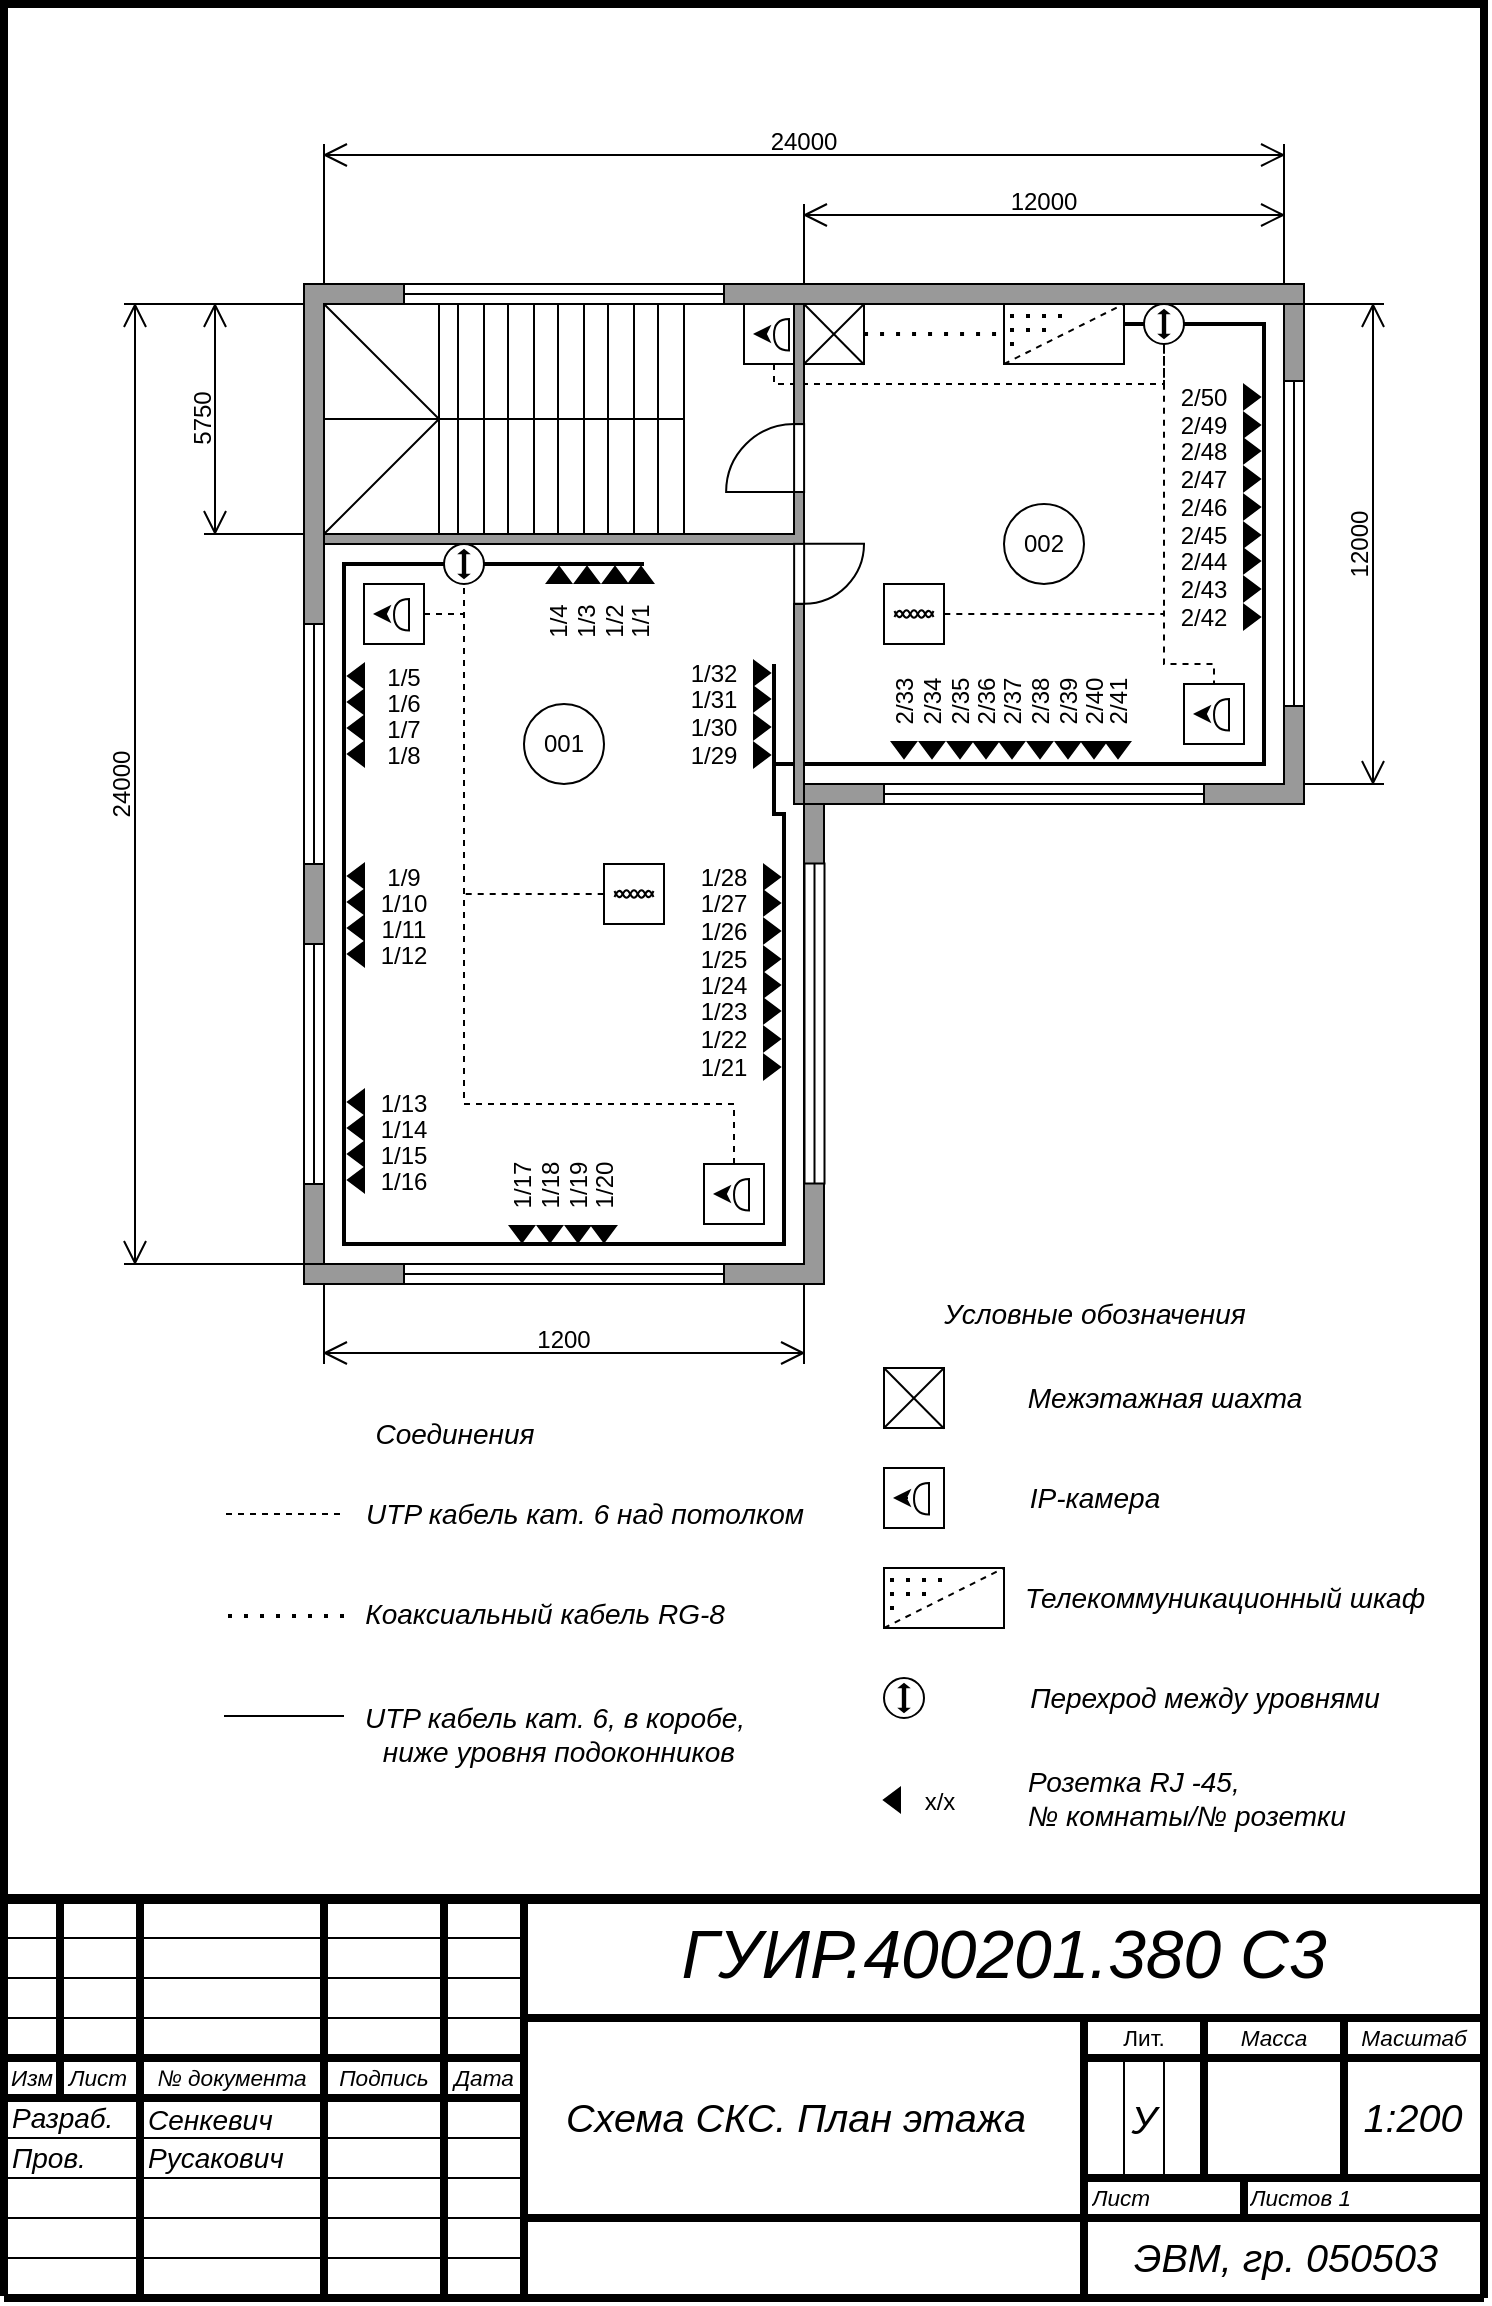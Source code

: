 <mxfile version="22.1.2" type="device">
  <diagram name="План этажа" id="АЛУ_а4">
    <mxGraphModel dx="1420" dy="-340" grid="1" gridSize="10" guides="0" tooltips="1" connect="1" arrows="1" fold="1" page="1" pageScale="1" pageWidth="827" pageHeight="1169" background="none" math="0" shadow="0">
      <root>
        <mxCell id="0" />
        <mxCell id="1" style="" parent="0" />
        <mxCell id="aFtEZMVyqw2GVVvH-SNo-197" value="" style="group;movable=1;resizable=1;rotatable=1;deletable=1;editable=1;locked=0;connectable=1;" parent="1" vertex="1" connectable="0">
          <mxGeometry x="80" y="1180" width="740" height="948" as="geometry" />
        </mxCell>
        <UserObject label="" tags="Фон" id="21">
          <mxCell style="vsdxID=47;fillColor=none;gradientColor=none;shape=stencil(nZBLDoAgDERP0z3SIyjew0SURgSD+Lu9kMZoXLhwN9O+tukAlrNpJg1SzDH4QW/URgNYgZTkjA4UkwJUgGXng+6DX1zLfmoymdXo17xh5zmRJ6Q42BWCfc2oJfdAr+Yv+AP9Cb7OJ3H/2JG1HNGz/84klThPVCc=);strokeColor=#000000;strokeWidth=4;points=[];labelBackgroundColor=none;rounded=0;html=1;whiteSpace=wrap;movable=1;resizable=1;rotatable=1;deletable=1;editable=1;locked=0;connectable=1;" parent="aFtEZMVyqw2GVVvH-SNo-197" vertex="1">
            <mxGeometry width="740" height="948" as="geometry" />
          </mxCell>
        </UserObject>
        <mxCell id="DFKvZtiOfQHO0hpLRQqI-203" value="" style="group" vertex="1" connectable="0" parent="aFtEZMVyqw2GVVvH-SNo-197">
          <mxGeometry x="110" y="700" width="300" height="190" as="geometry" />
        </mxCell>
        <mxCell id="DFKvZtiOfQHO0hpLRQqI-105" value="" style="endArrow=none;dashed=1;html=1;rounded=0;" edge="1" parent="DFKvZtiOfQHO0hpLRQqI-203">
          <mxGeometry width="50" height="50" relative="1" as="geometry">
            <mxPoint x="1" y="55" as="sourcePoint" />
            <mxPoint x="61" y="55" as="targetPoint" />
          </mxGeometry>
        </mxCell>
        <mxCell id="DFKvZtiOfQHO0hpLRQqI-106" value="" style="endArrow=none;dashed=1;html=1;dashPattern=1 3;strokeWidth=2;rounded=0;" edge="1" parent="DFKvZtiOfQHO0hpLRQqI-203">
          <mxGeometry width="50" height="50" relative="1" as="geometry">
            <mxPoint x="2" y="106" as="sourcePoint" />
            <mxPoint x="62" y="106" as="targetPoint" />
          </mxGeometry>
        </mxCell>
        <mxCell id="DFKvZtiOfQHO0hpLRQqI-107" value="" style="endArrow=none;html=1;rounded=0;" edge="1" parent="DFKvZtiOfQHO0hpLRQqI-203">
          <mxGeometry width="50" height="50" relative="1" as="geometry">
            <mxPoint y="156" as="sourcePoint" />
            <mxPoint x="60" y="156" as="targetPoint" />
          </mxGeometry>
        </mxCell>
        <mxCell id="DFKvZtiOfQHO0hpLRQqI-196" value="UTP кабель кат. 6 над потолком" style="text;html=1;align=center;verticalAlign=middle;resizable=0;points=[];autosize=1;strokeColor=none;fillColor=none;fontFamily=Arial;fontStyle=2;fontSize=14;" vertex="1" parent="DFKvZtiOfQHO0hpLRQqI-203">
          <mxGeometry x="60" y="40" width="240" height="30" as="geometry" />
        </mxCell>
        <mxCell id="DFKvZtiOfQHO0hpLRQqI-197" value="&lt;font face=&quot;Arial&quot; style=&quot;font-size: 14px;&quot;&gt;Коаксиальный кабель RG-8&lt;/font&gt;" style="text;html=1;align=center;verticalAlign=middle;resizable=0;points=[];autosize=1;strokeColor=none;fillColor=none;fontFamily=Arial;fontStyle=2;fontSize=14;" vertex="1" parent="DFKvZtiOfQHO0hpLRQqI-203">
          <mxGeometry x="60" y="90" width="200" height="30" as="geometry" />
        </mxCell>
        <mxCell id="DFKvZtiOfQHO0hpLRQqI-198" value="UTP кабель кат. 6, в коробе,&lt;br&gt;&amp;nbsp;ниже уровня подоконников" style="text;html=1;align=center;verticalAlign=middle;resizable=0;points=[];autosize=1;strokeColor=none;fillColor=none;fontFamily=Arial;fontStyle=2;fontSize=14;" vertex="1" parent="DFKvZtiOfQHO0hpLRQqI-203">
          <mxGeometry x="60" y="140" width="210" height="50" as="geometry" />
        </mxCell>
        <mxCell id="DFKvZtiOfQHO0hpLRQqI-202" value="&lt;font face=&quot;Arial&quot; style=&quot;font-size: 14px;&quot;&gt;Соединения&lt;/font&gt;" style="text;html=1;align=center;verticalAlign=middle;resizable=0;points=[];autosize=1;strokeColor=none;fillColor=none;fontFamily=Arial;fontStyle=2;fontSize=14;" vertex="1" parent="DFKvZtiOfQHO0hpLRQqI-203">
          <mxGeometry x="65" width="100" height="30" as="geometry" />
        </mxCell>
        <mxCell id="DFKvZtiOfQHO0hpLRQqI-204" value="" style="group" vertex="1" connectable="0" parent="aFtEZMVyqw2GVVvH-SNo-197">
          <mxGeometry x="440" y="640" width="280" height="282" as="geometry" />
        </mxCell>
        <mxCell id="DFKvZtiOfQHO0hpLRQqI-83" value="" style="group" vertex="1" connectable="0" parent="DFKvZtiOfQHO0hpLRQqI-204">
          <mxGeometry y="42" width="30" height="30" as="geometry" />
        </mxCell>
        <mxCell id="DFKvZtiOfQHO0hpLRQqI-84" value="" style="verticalLabelPosition=bottom;verticalAlign=top;html=1;shape=mxgraph.basic.rect;fillColor2=none;strokeWidth=1;size=20;indent=5;" vertex="1" parent="DFKvZtiOfQHO0hpLRQqI-83">
          <mxGeometry width="30" height="30" as="geometry" />
        </mxCell>
        <mxCell id="DFKvZtiOfQHO0hpLRQqI-85" value="" style="endArrow=none;html=1;rounded=0;" edge="1" parent="DFKvZtiOfQHO0hpLRQqI-83">
          <mxGeometry width="50" height="50" relative="1" as="geometry">
            <mxPoint y="30" as="sourcePoint" />
            <mxPoint x="30" as="targetPoint" />
          </mxGeometry>
        </mxCell>
        <mxCell id="DFKvZtiOfQHO0hpLRQqI-86" value="" style="endArrow=none;html=1;rounded=0;entryX=0.999;entryY=1.009;entryDx=0;entryDy=0;entryPerimeter=0;" edge="1" parent="DFKvZtiOfQHO0hpLRQqI-83" target="DFKvZtiOfQHO0hpLRQqI-84">
          <mxGeometry width="50" height="50" relative="1" as="geometry">
            <mxPoint as="sourcePoint" />
            <mxPoint x="37.5" y="-37.5" as="targetPoint" />
          </mxGeometry>
        </mxCell>
        <mxCell id="DFKvZtiOfQHO0hpLRQqI-87" value="" style="group" vertex="1" connectable="0" parent="DFKvZtiOfQHO0hpLRQqI-204">
          <mxGeometry y="142" width="60" height="30" as="geometry" />
        </mxCell>
        <mxCell id="DFKvZtiOfQHO0hpLRQqI-88" value="" style="rounded=0;whiteSpace=wrap;html=1;" vertex="1" parent="DFKvZtiOfQHO0hpLRQqI-87">
          <mxGeometry width="60" height="30" as="geometry" />
        </mxCell>
        <mxCell id="DFKvZtiOfQHO0hpLRQqI-89" value="" style="endArrow=none;dashed=1;html=1;rounded=0;entryX=1;entryY=0;entryDx=0;entryDy=0;" edge="1" parent="DFKvZtiOfQHO0hpLRQqI-87" target="DFKvZtiOfQHO0hpLRQqI-88">
          <mxGeometry width="50" height="50" relative="1" as="geometry">
            <mxPoint y="30" as="sourcePoint" />
            <mxPoint x="58" y="1" as="targetPoint" />
          </mxGeometry>
        </mxCell>
        <mxCell id="DFKvZtiOfQHO0hpLRQqI-90" value="" style="endArrow=none;dashed=1;html=1;dashPattern=1 3;strokeWidth=2;rounded=0;" edge="1" parent="DFKvZtiOfQHO0hpLRQqI-87">
          <mxGeometry width="50" height="50" relative="1" as="geometry">
            <mxPoint x="3" y="6" as="sourcePoint" />
            <mxPoint x="30" y="6" as="targetPoint" />
          </mxGeometry>
        </mxCell>
        <mxCell id="DFKvZtiOfQHO0hpLRQqI-91" value="" style="endArrow=none;dashed=1;html=1;dashPattern=1 3;strokeWidth=2;rounded=0;" edge="1" parent="DFKvZtiOfQHO0hpLRQqI-87">
          <mxGeometry width="50" height="50" relative="1" as="geometry">
            <mxPoint x="3" y="20" as="sourcePoint" />
            <mxPoint x="10" y="20" as="targetPoint" />
          </mxGeometry>
        </mxCell>
        <mxCell id="DFKvZtiOfQHO0hpLRQqI-92" value="" style="endArrow=none;dashed=1;html=1;dashPattern=1 3;strokeWidth=2;rounded=0;" edge="1" parent="DFKvZtiOfQHO0hpLRQqI-87">
          <mxGeometry width="50" height="50" relative="1" as="geometry">
            <mxPoint x="3" y="13" as="sourcePoint" />
            <mxPoint x="21" y="13" as="targetPoint" />
            <Array as="points">
              <mxPoint x="10" y="13" />
            </Array>
          </mxGeometry>
        </mxCell>
        <mxCell id="DFKvZtiOfQHO0hpLRQqI-97" value="" style="group" vertex="1" connectable="0" parent="DFKvZtiOfQHO0hpLRQqI-204">
          <mxGeometry y="92" width="30" height="30" as="geometry" />
        </mxCell>
        <mxCell id="DFKvZtiOfQHO0hpLRQqI-98" value="" style="group" vertex="1" connectable="0" parent="DFKvZtiOfQHO0hpLRQqI-97">
          <mxGeometry width="30" height="30" as="geometry" />
        </mxCell>
        <mxCell id="DFKvZtiOfQHO0hpLRQqI-99" value="" style="rounded=0;whiteSpace=wrap;html=1;" vertex="1" parent="DFKvZtiOfQHO0hpLRQqI-98">
          <mxGeometry width="30" height="30" as="geometry" />
        </mxCell>
        <mxCell id="DFKvZtiOfQHO0hpLRQqI-100" value="" style="shape=or;whiteSpace=wrap;html=1;rotation=-180;" vertex="1" parent="DFKvZtiOfQHO0hpLRQqI-98">
          <mxGeometry x="15" y="7.5" width="7.5" height="15.75" as="geometry" />
        </mxCell>
        <mxCell id="DFKvZtiOfQHO0hpLRQqI-101" value="" style="endArrow=classic;html=1;rounded=0;" edge="1" parent="DFKvZtiOfQHO0hpLRQqI-98">
          <mxGeometry width="50" height="50" relative="1" as="geometry">
            <mxPoint x="12" y="15" as="sourcePoint" />
            <mxPoint x="4.5" y="15" as="targetPoint" />
          </mxGeometry>
        </mxCell>
        <mxCell id="DFKvZtiOfQHO0hpLRQqI-102" value="" style="group;rotation=90;" vertex="1" connectable="0" parent="DFKvZtiOfQHO0hpLRQqI-204">
          <mxGeometry y="197" width="20" height="20" as="geometry" />
        </mxCell>
        <mxCell id="DFKvZtiOfQHO0hpLRQqI-103" value="" style="verticalLabelPosition=bottom;verticalAlign=top;html=1;shape=mxgraph.flowchart.on-page_reference;rotation=90;" vertex="1" parent="DFKvZtiOfQHO0hpLRQqI-102">
          <mxGeometry width="20" height="20" as="geometry" />
        </mxCell>
        <mxCell id="DFKvZtiOfQHO0hpLRQqI-104" value="" style="shape=doubleArrow;direction=west;whiteSpace=wrap;html=1;arrowWidth=0.294;arrowSize=0.118;fillColor=#000000;rotation=90;" vertex="1" parent="DFKvZtiOfQHO0hpLRQqI-102">
          <mxGeometry x="3" y="8" width="14" height="4" as="geometry" />
        </mxCell>
        <mxCell id="DFKvZtiOfQHO0hpLRQqI-188" value="" style="group" vertex="1" connectable="0" parent="DFKvZtiOfQHO0hpLRQqI-204">
          <mxGeometry y="252" width="48" height="13" as="geometry" />
        </mxCell>
        <mxCell id="DFKvZtiOfQHO0hpLRQqI-189" value="x/x" style="text;html=1;strokeColor=none;fillColor=none;align=center;verticalAlign=middle;whiteSpace=wrap;rounded=0;container=0;rotation=0;" vertex="1" parent="DFKvZtiOfQHO0hpLRQqI-188">
          <mxGeometry x="8" width="40" height="13" as="geometry" />
        </mxCell>
        <mxCell id="DFKvZtiOfQHO0hpLRQqI-190" value="" style="verticalLabelPosition=bottom;verticalAlign=top;html=1;shape=mxgraph.basic.acute_triangle;dx=0.5;rotation=-90;fillColor=#000000;container=0;" vertex="1" parent="DFKvZtiOfQHO0hpLRQqI-188">
          <mxGeometry x="-2" y="2" width="12" height="8" as="geometry" />
        </mxCell>
        <mxCell id="DFKvZtiOfQHO0hpLRQqI-191" value="&lt;font face=&quot;Arial&quot; style=&quot;font-size: 14px;&quot;&gt;Условные обозначения&lt;/font&gt;" style="text;html=1;align=center;verticalAlign=middle;resizable=0;points=[];autosize=1;strokeColor=none;fillColor=none;fontFamily=Arial;fontStyle=2;fontSize=14;" vertex="1" parent="DFKvZtiOfQHO0hpLRQqI-204">
          <mxGeometry x="20" width="170" height="30" as="geometry" />
        </mxCell>
        <mxCell id="DFKvZtiOfQHO0hpLRQqI-193" value="&lt;font face=&quot;Arial&quot; style=&quot;font-size: 14px;&quot;&gt;Межэтажная шахта&lt;/font&gt;" style="text;html=1;align=center;verticalAlign=middle;resizable=0;points=[];autosize=1;strokeColor=none;fillColor=none;fontFamily=Arial;fontStyle=2;fontSize=14;" vertex="1" parent="DFKvZtiOfQHO0hpLRQqI-204">
          <mxGeometry x="60" y="42" width="160" height="30" as="geometry" />
        </mxCell>
        <mxCell id="DFKvZtiOfQHO0hpLRQqI-194" value="&lt;font face=&quot;Arial&quot; style=&quot;font-size: 14px;&quot;&gt;Телекоммуникационный шкаф&lt;/font&gt;" style="text;html=1;align=center;verticalAlign=middle;resizable=0;points=[];autosize=1;strokeColor=none;fillColor=none;fontFamily=Arial;fontStyle=2;fontSize=14;" vertex="1" parent="DFKvZtiOfQHO0hpLRQqI-204">
          <mxGeometry x="60" y="142" width="220" height="30" as="geometry" />
        </mxCell>
        <mxCell id="DFKvZtiOfQHO0hpLRQqI-195" value="&lt;font face=&quot;Arial&quot; style=&quot;font-size: 14px;&quot;&gt;IP-камера&lt;/font&gt;" style="text;html=1;align=center;verticalAlign=middle;resizable=0;points=[];autosize=1;strokeColor=none;fillColor=none;fontFamily=Arial;fontStyle=2;fontSize=14;" vertex="1" parent="DFKvZtiOfQHO0hpLRQqI-204">
          <mxGeometry x="60" y="92" width="90" height="30" as="geometry" />
        </mxCell>
        <mxCell id="DFKvZtiOfQHO0hpLRQqI-199" value="Перехрод между уровнями" style="text;html=1;align=center;verticalAlign=middle;resizable=0;points=[];autosize=1;strokeColor=none;fillColor=none;fontFamily=Arial;fontStyle=2;fontSize=14;" vertex="1" parent="DFKvZtiOfQHO0hpLRQqI-204">
          <mxGeometry x="60" y="192" width="200" height="30" as="geometry" />
        </mxCell>
        <mxCell id="DFKvZtiOfQHO0hpLRQqI-200" value="Розетка RJ -45,&lt;br&gt;№ комнаты/№ розетки&amp;nbsp;" style="text;html=1;align=left;verticalAlign=middle;resizable=0;points=[];autosize=1;strokeColor=none;fillColor=none;fontFamily=Arial;fontStyle=2;fontSize=14;" vertex="1" parent="DFKvZtiOfQHO0hpLRQqI-204">
          <mxGeometry x="70" y="232" width="190" height="50" as="geometry" />
        </mxCell>
        <mxCell id="DFKvZtiOfQHO0hpLRQqI-209" value="" style="group;movable=1;resizable=1;rotatable=1;deletable=1;editable=1;locked=0;connectable=1;" vertex="1" connectable="0" parent="aFtEZMVyqw2GVVvH-SNo-197">
          <mxGeometry x="580" y="190" width="48" height="13" as="geometry" />
        </mxCell>
        <mxCell id="DFKvZtiOfQHO0hpLRQqI-210" value="2/50" style="text;html=1;strokeColor=none;fillColor=none;align=center;verticalAlign=middle;whiteSpace=wrap;rounded=0;container=0;movable=1;resizable=1;rotatable=1;deletable=1;editable=1;locked=0;connectable=1;" vertex="1" parent="DFKvZtiOfQHO0hpLRQqI-209">
          <mxGeometry width="40" height="13" as="geometry" />
        </mxCell>
        <mxCell id="DFKvZtiOfQHO0hpLRQqI-211" value="" style="verticalLabelPosition=bottom;verticalAlign=top;html=1;shape=mxgraph.basic.acute_triangle;dx=0.5;rotation=90;fillColor=#000000;" vertex="1" parent="DFKvZtiOfQHO0hpLRQqI-209">
          <mxGeometry x="38" y="2.5" width="12" height="8" as="geometry" />
        </mxCell>
        <UserObject label="" tags="Фон" id="2">
          <mxCell style="vsdxID=2;fillColor=#FFFFFF;gradientColor=none;shape=stencil(nY9LDoAgDERP0z3SI/i5BwkoRAUC+Lu9kGo0Lt3NtK/tFLCOWngFnMUU3Kg2I5MGbIBzY7UKJmUF2ALWvQtqCG6xkrwXhSxqdmvZsNNcxViZ4ewgT64jdDL2hf4E7wsXmsWThd549765c4l+xvYE);strokeColor=#000000;strokeWidth=4;spacingTop=-1;spacingBottom=-1;spacingLeft=-1;spacingRight=-1;points=[];labelBackgroundColor=#ffffff;rounded=0;html=1;whiteSpace=wrap;movable=0;resizable=0;rotatable=0;deletable=0;editable=0;locked=1;connectable=0;" parent="1" vertex="1">
            <mxGeometry x="80" y="2127" width="740" height="199" as="geometry" />
          </mxCell>
        </UserObject>
        <UserObject label="" tags="Фон" id="24">
          <mxCell style="vsdxID=3;edgeStyle=none;startArrow=none;endArrow=none;startSize=5;endSize=5;strokeWidth=4;strokeColor=#000000;spacingTop=-1;spacingBottom=-1;spacingLeft=-1;spacingRight=-1;verticalAlign=middle;html=1;labelBackgroundColor=#ffffff;rounded=0;movable=0;resizable=0;rotatable=0;deletable=0;editable=0;locked=1;connectable=0;" parent="1" edge="1">
            <mxGeometry relative="1" as="geometry">
              <Array as="points" />
              <mxPoint x="820" y="2187" as="sourcePoint" />
              <mxPoint x="340" y="2187" as="targetPoint" />
            </mxGeometry>
          </mxCell>
        </UserObject>
        <UserObject label="" tags="Фон" id="25">
          <mxCell style="vsdxID=4;edgeStyle=none;startArrow=none;endArrow=none;startSize=5;endSize=5;strokeWidth=4;strokeColor=#000000;spacingTop=-1;spacingBottom=-1;spacingLeft=-1;spacingRight=-1;verticalAlign=middle;html=1;labelBackgroundColor=#ffffff;rounded=0;movable=0;resizable=0;rotatable=0;deletable=0;editable=0;locked=1;connectable=0;" parent="1" edge="1">
            <mxGeometry relative="1" as="geometry">
              <Array as="points" />
              <mxPoint x="340" y="2127" as="sourcePoint" />
              <mxPoint x="340" y="2327" as="targetPoint" />
            </mxGeometry>
          </mxCell>
        </UserObject>
        <UserObject label="" tags="Фон" id="26">
          <mxCell style="vsdxID=5;edgeStyle=none;startArrow=none;endArrow=none;startSize=5;endSize=5;strokeWidth=4;strokeColor=#000000;spacingTop=-1;spacingBottom=-1;spacingLeft=-1;spacingRight=-1;verticalAlign=middle;html=1;labelBackgroundColor=#ffffff;rounded=0;movable=0;resizable=0;rotatable=0;deletable=0;editable=0;locked=1;connectable=0;" parent="1" edge="1">
            <mxGeometry relative="1" as="geometry">
              <Array as="points" />
              <mxPoint x="820" y="2287" as="sourcePoint" />
              <mxPoint x="340" y="2287" as="targetPoint" />
            </mxGeometry>
          </mxCell>
        </UserObject>
        <UserObject label="" tags="Фон" id="27">
          <mxCell style="vsdxID=6;edgeStyle=none;startArrow=none;endArrow=none;startSize=5;endSize=5;strokeWidth=4;strokeColor=#000000;spacingTop=-1;spacingBottom=-1;spacingLeft=-1;spacingRight=-1;verticalAlign=middle;html=1;labelBackgroundColor=#ffffff;rounded=0;movable=0;resizable=0;rotatable=0;deletable=0;editable=0;locked=1;connectable=0;" parent="1" edge="1">
            <mxGeometry relative="1" as="geometry">
              <Array as="points" />
              <mxPoint x="620" y="2187" as="sourcePoint" />
              <mxPoint x="620" y="2327" as="targetPoint" />
            </mxGeometry>
          </mxCell>
        </UserObject>
        <UserObject label="" tags="Фон" id="28">
          <mxCell style="vsdxID=7;edgeStyle=none;startArrow=none;endArrow=none;startSize=5;endSize=5;strokeWidth=4;strokeColor=#000000;spacingTop=-1;spacingBottom=-1;spacingLeft=-1;spacingRight=-1;verticalAlign=middle;html=1;labelBackgroundColor=#ffffff;rounded=0;movable=0;resizable=0;rotatable=0;deletable=0;editable=0;locked=1;connectable=0;" parent="1" edge="1">
            <mxGeometry relative="1" as="geometry">
              <mxPoint as="offset" />
              <Array as="points" />
              <mxPoint x="620" y="2207" as="sourcePoint" />
              <mxPoint x="820" y="2207" as="targetPoint" />
            </mxGeometry>
          </mxCell>
        </UserObject>
        <UserObject label="" tags="Фон" id="29">
          <mxCell style="vsdxID=8;edgeStyle=none;startArrow=none;endArrow=none;startSize=5;endSize=5;strokeWidth=4;strokeColor=#000000;spacingTop=-1;spacingBottom=-1;spacingLeft=-1;spacingRight=-1;verticalAlign=middle;html=1;labelBackgroundColor=#ffffff;rounded=0;movable=0;resizable=0;rotatable=0;deletable=0;editable=0;locked=1;connectable=0;" parent="1" edge="1">
            <mxGeometry relative="1" as="geometry">
              <mxPoint as="offset" />
              <Array as="points" />
              <mxPoint x="620" y="2267" as="sourcePoint" />
              <mxPoint x="820" y="2267" as="targetPoint" />
            </mxGeometry>
          </mxCell>
        </UserObject>
        <UserObject label="" tags="Фон" id="30">
          <mxCell style="vsdxID=9;edgeStyle=none;startArrow=none;endArrow=none;startSize=5;endSize=5;strokeWidth=4;strokeColor=#000000;spacingTop=-1;spacingBottom=-1;spacingLeft=-1;spacingRight=-1;verticalAlign=middle;html=1;labelBackgroundColor=#ffffff;rounded=0;movable=0;resizable=0;rotatable=0;deletable=0;editable=0;locked=1;connectable=0;" parent="1" edge="1">
            <mxGeometry relative="1" as="geometry">
              <Array as="points" />
              <mxPoint x="680" y="2187" as="sourcePoint" />
              <mxPoint x="680" y="2267" as="targetPoint" />
            </mxGeometry>
          </mxCell>
        </UserObject>
        <UserObject label="" tags="Фон" id="31">
          <mxCell style="vsdxID=10;edgeStyle=none;startArrow=none;endArrow=none;startSize=5;endSize=5;strokeColor=#000000;spacingTop=-1;spacingBottom=-1;spacingLeft=-1;spacingRight=-1;verticalAlign=middle;html=1;labelBackgroundColor=#ffffff;rounded=0;movable=0;resizable=0;rotatable=0;deletable=0;editable=0;locked=1;connectable=0;" parent="1" edge="1">
            <mxGeometry relative="1" as="geometry">
              <Array as="points" />
              <mxPoint x="640" y="2207" as="sourcePoint" />
              <mxPoint x="640" y="2267" as="targetPoint" />
            </mxGeometry>
          </mxCell>
        </UserObject>
        <UserObject label="" tags="Фон" id="32">
          <mxCell style="vsdxID=11;edgeStyle=none;startArrow=none;endArrow=none;startSize=5;endSize=5;strokeColor=#000000;spacingTop=-1;spacingBottom=-1;spacingLeft=-1;spacingRight=-1;verticalAlign=middle;html=1;labelBackgroundColor=#ffffff;rounded=0;movable=0;resizable=0;rotatable=0;deletable=0;editable=0;locked=1;connectable=0;" parent="1" edge="1">
            <mxGeometry relative="1" as="geometry">
              <Array as="points" />
              <mxPoint x="660" y="2207" as="sourcePoint" />
              <mxPoint x="660" y="2267" as="targetPoint" />
            </mxGeometry>
          </mxCell>
        </UserObject>
        <UserObject label="" tags="Фон" id="33">
          <mxCell style="vsdxID=12;edgeStyle=none;startArrow=none;endArrow=none;startSize=5;endSize=5;strokeWidth=4;strokeColor=#000000;spacingTop=-1;spacingBottom=-1;spacingLeft=-1;spacingRight=-1;verticalAlign=middle;html=1;labelBackgroundColor=#ffffff;rounded=0;movable=0;resizable=0;rotatable=0;deletable=0;editable=0;locked=1;connectable=0;" parent="1" edge="1">
            <mxGeometry relative="1" as="geometry">
              <Array as="points" />
              <mxPoint x="700" y="2267" as="sourcePoint" />
              <mxPoint x="700" y="2287" as="targetPoint" />
            </mxGeometry>
          </mxCell>
        </UserObject>
        <UserObject label="" tags="Фон" id="34">
          <mxCell style="vsdxID=13;edgeStyle=none;startArrow=none;endArrow=none;startSize=5;endSize=5;strokeWidth=4;strokeColor=#000000;spacingTop=-1;spacingBottom=-1;spacingLeft=-1;spacingRight=-1;verticalAlign=middle;html=1;labelBackgroundColor=#ffffff;rounded=0;movable=0;resizable=0;rotatable=0;deletable=0;editable=0;locked=1;connectable=0;" parent="1" edge="1">
            <mxGeometry relative="1" as="geometry">
              <Array as="points" />
              <mxPoint x="750" y="2187" as="sourcePoint" />
              <mxPoint x="750" y="2267" as="targetPoint" />
            </mxGeometry>
          </mxCell>
        </UserObject>
        <UserObject label="" tags="Фон" id="35">
          <mxCell style="vsdxID=14;edgeStyle=none;startArrow=none;endArrow=none;startSize=5;endSize=5;strokeWidth=4;strokeColor=#000000;spacingTop=-1;spacingBottom=-1;spacingLeft=-1;spacingRight=-1;verticalAlign=middle;html=1;labelBackgroundColor=#ffffff;rounded=0;movable=0;resizable=0;rotatable=0;deletable=0;editable=0;locked=1;connectable=0;" parent="1" edge="1">
            <mxGeometry relative="1" as="geometry">
              <Array as="points" />
              <mxPoint x="300" y="2127" as="sourcePoint" />
              <mxPoint x="300" y="2327" as="targetPoint" />
            </mxGeometry>
          </mxCell>
        </UserObject>
        <UserObject label="" tags="Фон" id="36">
          <mxCell style="vsdxID=15;edgeStyle=none;startArrow=none;endArrow=none;startSize=5;endSize=5;strokeWidth=4;strokeColor=#000000;spacingTop=-1;spacingBottom=-1;spacingLeft=-1;spacingRight=-1;verticalAlign=middle;html=1;labelBackgroundColor=#ffffff;rounded=0;movable=0;resizable=0;rotatable=0;deletable=0;editable=0;locked=1;connectable=0;" parent="1" edge="1">
            <mxGeometry relative="1" as="geometry">
              <Array as="points" />
              <mxPoint x="240" y="2127" as="sourcePoint" />
              <mxPoint x="240" y="2327" as="targetPoint" />
            </mxGeometry>
          </mxCell>
        </UserObject>
        <UserObject label="" tags="Фон" id="37">
          <mxCell style="vsdxID=16;edgeStyle=none;startArrow=none;endArrow=none;startSize=5;endSize=5;strokeWidth=4;strokeColor=#000000;spacingTop=-1;spacingBottom=-1;spacingLeft=-1;spacingRight=-1;verticalAlign=middle;html=1;labelBackgroundColor=#ffffff;rounded=0;movable=0;resizable=0;rotatable=0;deletable=0;editable=0;locked=1;connectable=0;" parent="1" edge="1">
            <mxGeometry relative="1" as="geometry">
              <Array as="points" />
              <mxPoint x="148" y="2127" as="sourcePoint" />
              <mxPoint x="148" y="2327" as="targetPoint" />
            </mxGeometry>
          </mxCell>
        </UserObject>
        <UserObject label="" tags="Фон" id="38">
          <mxCell style="vsdxID=17;edgeStyle=none;startArrow=none;endArrow=none;startSize=5;endSize=5;strokeColor=#000000;spacingTop=-1;spacingBottom=-1;spacingLeft=-1;spacingRight=-1;verticalAlign=middle;html=1;labelBackgroundColor=#ffffff;rounded=0;movable=0;resizable=0;rotatable=0;deletable=0;editable=0;locked=1;connectable=0;" parent="1" edge="1">
            <mxGeometry relative="1" as="geometry">
              <mxPoint as="offset" />
              <Array as="points" />
              <mxPoint x="80" y="2147" as="sourcePoint" />
              <mxPoint x="340" y="2147" as="targetPoint" />
            </mxGeometry>
          </mxCell>
        </UserObject>
        <UserObject label="" tags="Фон" id="39">
          <mxCell style="vsdxID=18;edgeStyle=none;startArrow=none;endArrow=none;startSize=5;endSize=5;strokeColor=#000000;spacingTop=-1;spacingBottom=-1;spacingLeft=-1;spacingRight=-1;verticalAlign=middle;html=1;labelBackgroundColor=#ffffff;rounded=0;movable=0;resizable=0;rotatable=0;deletable=0;editable=0;locked=1;connectable=0;" parent="1" edge="1">
            <mxGeometry relative="1" as="geometry">
              <mxPoint as="offset" />
              <Array as="points" />
              <mxPoint x="80" y="2167" as="sourcePoint" />
              <mxPoint x="340" y="2167" as="targetPoint" />
            </mxGeometry>
          </mxCell>
        </UserObject>
        <UserObject label="" tags="Фон" id="40">
          <mxCell style="vsdxID=19;edgeStyle=none;startArrow=none;endArrow=none;startSize=5;endSize=5;strokeColor=#000000;spacingTop=-1;spacingBottom=-1;spacingLeft=-1;spacingRight=-1;verticalAlign=middle;html=1;labelBackgroundColor=#ffffff;rounded=0;movable=0;resizable=0;rotatable=0;deletable=0;editable=0;locked=1;connectable=0;" parent="1" edge="1">
            <mxGeometry relative="1" as="geometry">
              <mxPoint as="offset" />
              <Array as="points" />
              <mxPoint x="80" y="2187" as="sourcePoint" />
              <mxPoint x="340" y="2187" as="targetPoint" />
            </mxGeometry>
          </mxCell>
        </UserObject>
        <UserObject label="" tags="Фон" id="41">
          <mxCell style="vsdxID=20;edgeStyle=none;startArrow=none;endArrow=none;startSize=5;endSize=5;strokeWidth=4;strokeColor=#000000;spacingTop=-1;spacingBottom=-1;spacingLeft=-1;spacingRight=-1;verticalAlign=middle;html=1;labelBackgroundColor=#ffffff;rounded=0;movable=0;resizable=0;rotatable=0;deletable=0;editable=0;locked=1;connectable=0;" parent="1" edge="1">
            <mxGeometry relative="1" as="geometry">
              <mxPoint as="offset" />
              <Array as="points" />
              <mxPoint x="80" y="2207" as="sourcePoint" />
              <mxPoint x="340" y="2207" as="targetPoint" />
            </mxGeometry>
          </mxCell>
        </UserObject>
        <UserObject label="" tags="Фон" id="42">
          <mxCell style="vsdxID=21;edgeStyle=none;startArrow=none;endArrow=none;startSize=5;endSize=5;strokeWidth=4;strokeColor=#000000;spacingTop=-1;spacingBottom=-1;spacingLeft=-1;spacingRight=-1;verticalAlign=middle;html=1;labelBackgroundColor=#ffffff;rounded=0;movable=0;resizable=0;rotatable=0;deletable=0;editable=0;locked=1;connectable=0;" parent="1" edge="1">
            <mxGeometry relative="1" as="geometry">
              <mxPoint as="offset" />
              <Array as="points" />
              <mxPoint x="80" y="2227" as="sourcePoint" />
              <mxPoint x="340" y="2227" as="targetPoint" />
            </mxGeometry>
          </mxCell>
        </UserObject>
        <UserObject label="" tags="Фон" id="43">
          <mxCell style="vsdxID=22;edgeStyle=none;startArrow=none;endArrow=none;startSize=5;endSize=5;strokeColor=#000000;spacingTop=-1;spacingBottom=-1;spacingLeft=-1;spacingRight=-1;verticalAlign=middle;html=1;labelBackgroundColor=#ffffff;rounded=0;movable=0;resizable=0;rotatable=0;deletable=0;editable=0;locked=1;connectable=0;" parent="1" edge="1">
            <mxGeometry relative="1" as="geometry">
              <mxPoint as="offset" />
              <Array as="points" />
              <mxPoint x="80" y="2247" as="sourcePoint" />
              <mxPoint x="340" y="2247" as="targetPoint" />
            </mxGeometry>
          </mxCell>
        </UserObject>
        <UserObject label="" tags="Фон" id="44">
          <mxCell style="vsdxID=23;edgeStyle=none;startArrow=none;endArrow=none;startSize=5;endSize=5;strokeColor=#000000;spacingTop=-1;spacingBottom=-1;spacingLeft=-1;spacingRight=-1;verticalAlign=middle;html=1;labelBackgroundColor=#ffffff;rounded=0;movable=0;resizable=0;rotatable=0;deletable=0;editable=0;locked=1;connectable=0;" parent="1" edge="1">
            <mxGeometry relative="1" as="geometry">
              <mxPoint as="offset" />
              <Array as="points" />
              <mxPoint x="80" y="2267" as="sourcePoint" />
              <mxPoint x="340" y="2267" as="targetPoint" />
            </mxGeometry>
          </mxCell>
        </UserObject>
        <UserObject label="" tags="Фон" id="45">
          <mxCell style="vsdxID=24;edgeStyle=none;startArrow=none;endArrow=none;startSize=5;endSize=5;strokeColor=#000000;spacingTop=-1;spacingBottom=-1;spacingLeft=-1;spacingRight=-1;verticalAlign=middle;html=1;labelBackgroundColor=#ffffff;rounded=0;movable=0;resizable=0;rotatable=0;deletable=0;editable=0;locked=1;connectable=0;" parent="1" edge="1">
            <mxGeometry relative="1" as="geometry">
              <mxPoint as="offset" />
              <Array as="points" />
              <mxPoint x="80" y="2287" as="sourcePoint" />
              <mxPoint x="340" y="2287" as="targetPoint" />
            </mxGeometry>
          </mxCell>
        </UserObject>
        <UserObject label="" tags="Фон" id="46">
          <mxCell style="vsdxID=25;edgeStyle=none;startArrow=none;endArrow=none;startSize=5;endSize=5;strokeColor=#000000;spacingTop=-1;spacingBottom=-1;spacingLeft=-1;spacingRight=-1;verticalAlign=middle;html=1;labelBackgroundColor=#ffffff;rounded=0;movable=0;resizable=0;rotatable=0;deletable=0;editable=0;locked=1;connectable=0;" parent="1" edge="1">
            <mxGeometry relative="1" as="geometry">
              <mxPoint as="offset" />
              <Array as="points" />
              <mxPoint x="80" y="2307" as="sourcePoint" />
              <mxPoint x="340" y="2307" as="targetPoint" />
            </mxGeometry>
          </mxCell>
        </UserObject>
        <UserObject label="" tags="Фон" id="47">
          <mxCell style="vsdxID=26;edgeStyle=none;startArrow=none;endArrow=none;startSize=5;endSize=5;strokeColor=#000000;spacingTop=-1;spacingBottom=-1;spacingLeft=-1;spacingRight=-1;verticalAlign=middle;html=1;labelBackgroundColor=#ffffff;rounded=0;movable=0;resizable=0;rotatable=0;deletable=0;editable=0;locked=1;connectable=0;" parent="1" edge="1">
            <mxGeometry relative="1" as="geometry">
              <mxPoint as="offset" />
              <Array as="points" />
              <mxPoint x="80" y="2327" as="sourcePoint" />
              <mxPoint x="340" y="2327" as="targetPoint" />
            </mxGeometry>
          </mxCell>
        </UserObject>
        <UserObject label="" tags="Фон" id="48">
          <mxCell style="vsdxID=27;edgeStyle=none;startArrow=none;endArrow=none;startSize=5;endSize=5;strokeWidth=4;strokeColor=#000000;spacingTop=-1;spacingBottom=-1;spacingLeft=-1;spacingRight=-1;verticalAlign=middle;html=1;labelBackgroundColor=#ffffff;rounded=0;movable=0;resizable=0;rotatable=0;deletable=0;editable=0;locked=1;connectable=0;" parent="1" edge="1">
            <mxGeometry relative="1" as="geometry">
              <Array as="points" />
              <mxPoint x="108" y="2127" as="sourcePoint" />
              <mxPoint x="108" y="2227" as="targetPoint" />
            </mxGeometry>
          </mxCell>
        </UserObject>
        <UserObject label="&lt;div style=&quot;font-size: 1px&quot;&gt;&lt;font style=&quot;font-size:11.29px;font-family:Arial;color:#000000;direction:ltr;letter-spacing:0px;line-height:120%;opacity:1&quot;&gt;&lt;i&gt;№ документа&lt;br/&gt;&lt;/i&gt;&lt;/font&gt;&lt;/div&gt;" tags="Фон" id="3">
          <mxCell style="verticalAlign=middle;align=center;overflow=width;vsdxID=28;fillColor=none;gradientColor=none;shape=stencil(nZBLDoAgDERP0z3SIyjew0SURgSD+Lu9kMZoXLhwN9O+tukAlrNpJg1SzDH4QW/URgNYgZTkjA4UkwJUgGXng+6DX1zLfmoymdXo17xh5zmRJ6Q42BWCfc2oJfdAr+Yv+AP9Cb7OJ3H/2JG1HNGz/84klThPVCc=);strokeColor=none;strokeWidth=4;spacingTop=-1;spacingBottom=-1;spacingLeft=-1;spacingRight=-1;points=[];labelBackgroundColor=none;rounded=0;html=1;whiteSpace=wrap;movable=0;resizable=0;rotatable=0;deletable=0;editable=0;locked=1;connectable=0;" parent="1" vertex="1">
            <mxGeometry x="150" y="2209" width="88" height="16" as="geometry" />
          </mxCell>
        </UserObject>
        <UserObject label="&lt;div style=&quot;font-size: 1px&quot;&gt;&lt;font style=&quot;font-size:11.29px;font-family:Arial;color:#000000;direction:ltr;letter-spacing:0px;line-height:120%;opacity:1&quot;&gt;&lt;i&gt;Подпись&lt;br/&gt;&lt;/i&gt;&lt;/font&gt;&lt;/div&gt;" tags="Фон" id="4">
          <mxCell style="verticalAlign=middle;align=center;overflow=width;vsdxID=29;fillColor=none;gradientColor=none;shape=stencil(nZBLDoAgDERP0z3SIyjew0SURgSD+Lu9kMZoXLhwN9O+tukAlrNpJg1SzDH4QW/URgNYgZTkjA4UkwJUgGXng+6DX1zLfmoymdXo17xh5zmRJ6Q42BWCfc2oJfdAr+Yv+AP9Cb7OJ3H/2JG1HNGz/84klThPVCc=);strokeColor=none;strokeWidth=4;spacingTop=-1;spacingBottom=-1;spacingLeft=-1;spacingRight=-1;points=[];labelBackgroundColor=none;rounded=0;html=1;whiteSpace=wrap;movable=0;resizable=0;rotatable=0;deletable=0;editable=0;locked=1;connectable=0;" parent="1" vertex="1">
            <mxGeometry x="242" y="2209" width="56" height="16" as="geometry" />
          </mxCell>
        </UserObject>
        <UserObject label="&lt;div style=&quot;font-size: 1px&quot;&gt;&lt;font style=&quot;font-size:11.29px;font-family:Arial;color:#000000;direction:ltr;letter-spacing:0px;line-height:120%;opacity:1&quot;&gt;&lt;i&gt;Дата&lt;br/&gt;&lt;/i&gt;&lt;/font&gt;&lt;/div&gt;" tags="Фон" id="5">
          <mxCell style="verticalAlign=middle;align=center;overflow=width;vsdxID=30;fillColor=none;gradientColor=none;shape=stencil(nZBLDoAgDERP0z3SIyjew0SURgSD+Lu9kMZoXLhwN9O+tukAlrNpJg1SzDH4QW/URgNYgZTkjA4UkwJUgGXng+6DX1zLfmoymdXo17xh5zmRJ6Q42BWCfc2oJfdAr+Yv+AP9Cb7OJ3H/2JG1HNGz/84klThPVCc=);strokeColor=none;strokeWidth=4;spacingTop=-1;spacingBottom=-1;spacingLeft=-1;spacingRight=-1;points=[];labelBackgroundColor=none;rounded=0;html=1;whiteSpace=wrap;movable=0;resizable=0;rotatable=0;deletable=0;editable=0;locked=1;connectable=0;" parent="1" vertex="1">
            <mxGeometry x="302" y="2209" width="36" height="16" as="geometry" />
          </mxCell>
        </UserObject>
        <UserObject label="&lt;div style=&quot;font-size: 1px&quot;&gt;&lt;font style=&quot;font-size:11.29px;font-family:Arial;color:#000000;direction:ltr;letter-spacing:0px;line-height:120%;opacity:1&quot;&gt;Лит.&lt;br/&gt;&lt;/font&gt;&lt;/div&gt;" tags="Фон" id="6">
          <mxCell style="verticalAlign=middle;align=center;overflow=width;vsdxID=31;fillColor=none;gradientColor=none;shape=stencil(nZBLDoAgDERP0z3SIyjew0SURgSD+Lu9kMZoXLhwN9O+tukAlrNpJg1SzDH4QW/URgNYgZTkjA4UkwJUgGXng+6DX1zLfmoymdXo17xh5zmRJ6Q42BWCfc2oJfdAr+Yv+AP9Cb7OJ3H/2JG1HNGz/84klThPVCc=);strokeColor=none;strokeWidth=4;spacingTop=-1;spacingBottom=-1;spacingLeft=-1;spacingRight=-1;points=[];labelBackgroundColor=none;rounded=0;html=1;whiteSpace=wrap;movable=0;resizable=0;rotatable=0;deletable=0;editable=0;locked=1;connectable=0;" parent="1" vertex="1">
            <mxGeometry x="622" y="2189" width="56" height="16" as="geometry" />
          </mxCell>
        </UserObject>
        <UserObject label="&lt;div style=&quot;font-size: 1px&quot;&gt;&lt;font style=&quot;font-size:11.29px;font-family:Arial;color:#000000;direction:ltr;letter-spacing:0px;line-height:120%;opacity:1&quot;&gt;&lt;i&gt;Масса&lt;br/&gt;&lt;/i&gt;&lt;/font&gt;&lt;/div&gt;" tags="Фон" id="7">
          <mxCell style="verticalAlign=middle;align=center;overflow=width;vsdxID=32;fillColor=none;gradientColor=none;shape=stencil(nZBLDoAgDERP0z3SIyjew0SURgSD+Lu9kMZoXLhwN9O+tukAlrNpJg1SzDH4QW/URgNYgZTkjA4UkwJUgGXng+6DX1zLfmoymdXo17xh5zmRJ6Q42BWCfc2oJfdAr+Yv+AP9Cb7OJ3H/2JG1HNGz/84klThPVCc=);strokeColor=none;strokeWidth=4;spacingTop=-1;spacingBottom=-1;spacingLeft=-1;spacingRight=-1;points=[];labelBackgroundColor=none;rounded=0;html=1;whiteSpace=wrap;movable=0;resizable=0;rotatable=0;deletable=0;editable=0;locked=1;connectable=0;" parent="1" vertex="1">
            <mxGeometry x="682" y="2189" width="66" height="16" as="geometry" />
          </mxCell>
        </UserObject>
        <UserObject label="&lt;div style=&quot;font-size: 1px&quot;&gt;&lt;font style=&quot;font-size:11.29px;font-family:Arial;color:#000000;direction:ltr;letter-spacing:0px;line-height:120%;opacity:1&quot;&gt;&lt;i&gt;Масштаб&lt;br/&gt;&lt;/i&gt;&lt;/font&gt;&lt;/div&gt;" tags="Фон" id="8">
          <mxCell style="verticalAlign=middle;align=center;overflow=width;vsdxID=33;fillColor=none;gradientColor=none;shape=stencil(nZBLDoAgDERP0z3SIyjew0SURgSD+Lu9kMZoXLhwN9O+tukAlrNpJg1SzDH4QW/URgNYgZTkjA4UkwJUgGXng+6DX1zLfmoymdXo17xh5zmRJ6Q42BWCfc2oJfdAr+Yv+AP9Cb7OJ3H/2JG1HNGz/84klThPVCc=);strokeColor=none;strokeWidth=4;spacingTop=-1;spacingBottom=-1;spacingLeft=-1;spacingRight=-1;points=[];labelBackgroundColor=none;rounded=0;html=1;whiteSpace=wrap;movable=0;resizable=0;rotatable=0;deletable=0;editable=0;locked=1;connectable=0;" parent="1" vertex="1">
            <mxGeometry x="752" y="2189" width="66" height="16" as="geometry" />
          </mxCell>
        </UserObject>
        <UserObject label="&lt;div style=&quot;font-size: 1px&quot;&gt;&lt;p style=&quot;text-align:center;margin-left:0;margin-right:0;margin-top:0px;margin-bottom:0px;text-indent:0;vertical-align:middle;direction:rtl;&quot;&gt;&lt;font style=&quot;font-size:33.87px;font-family:Arial;color:#000000;direction:ltr;letter-spacing:0px;line-height:120%;opacity:1&quot;&gt;&lt;i&gt;ГУИР.400201.380 С3&lt;br&gt;&lt;/i&gt;&lt;/font&gt;&lt;/p&gt;&lt;/div&gt;" tags="Фон" id="9">
          <mxCell style="verticalAlign=middle;align=center;overflow=width;vsdxID=34;fillColor=none;gradientColor=none;shape=stencil(nZBLDoAgDERP0z3SIyjew0SURgSD+Lu9kMZoXLhwN9O+tukAlrNpJg1SzDH4QW/URgNYgZTkjA4UkwJUgGXng+6DX1zLfmoymdXo17xh5zmRJ6Q42BWCfc2oJfdAr+Yv+AP9Cb7OJ3H/2JG1HNGz/84klThPVCc=);strokeColor=none;spacingTop=-1;spacingBottom=-1;spacingLeft=-1;spacingRight=-1;points=[];labelBackgroundColor=none;rounded=0;html=1;whiteSpace=wrap;movable=1;resizable=1;rotatable=1;deletable=1;editable=1;locked=0;connectable=1;" parent="1" vertex="1">
            <mxGeometry x="341" y="2125" width="478" height="60" as="geometry" />
          </mxCell>
        </UserObject>
        <UserObject label="&lt;div style=&quot;font-size: 1px&quot;&gt;&lt;p style=&quot;text-align:left;margin-left:0;margin-right:0;margin-top:0px;margin-bottom:0px;text-indent:0;vertical-align:middle;direction:ltr;&quot;&gt;&lt;font style=&quot;font-size:11.29px;font-family:Arial;color:#000000;direction:ltr;letter-spacing:0px;line-height:120%;opacity:1&quot;&gt;&lt;i&gt;Лист&lt;/i&gt;&lt;/font&gt;&lt;font style=&quot;font-size:11.29px;font-family:Arial;color:#000000;direction:ltr;letter-spacing:0px;line-height:120%;opacity:1&quot;&gt;&lt;i&gt; &lt;/i&gt;&lt;/font&gt;&lt;font style=&quot;font-size:11.29px;font-family:Arial;color:#000000;direction:ltr;letter-spacing:0px;line-height:120%;opacity:1&quot;&gt;&lt;i&gt;&#x9;&lt;br/&gt;&lt;/i&gt;&lt;/font&gt;&lt;/p&gt;&lt;/div&gt;" tags="Фон" id="10">
          <mxCell style="verticalAlign=middle;align=left;overflow=width;vsdxID=35;fillColor=none;gradientColor=none;shape=stencil(nZBLDoAgDERP0z3SIyjew0SURgSD+Lu9kMZoXLhwN9O+tukAlrNpJg1SzDH4QW/URgNYgZTkjA4UkwJUgGXng+6DX1zLfmoymdXo17xh5zmRJ6Q42BWCfc2oJfdAr+Yv+AP9Cb7OJ3H/2JG1HNGz/84klThPVCc=);strokeColor=none;strokeWidth=4;spacingTop=-1;spacingBottom=-1;spacingLeft=-1;spacingRight=-1;points=[];labelBackgroundColor=none;rounded=0;html=1;whiteSpace=wrap;movable=0;resizable=0;rotatable=0;deletable=0;editable=0;locked=1;connectable=0;" parent="1" vertex="1">
            <mxGeometry x="624" y="2269" width="76" height="16" as="geometry" />
          </mxCell>
        </UserObject>
        <UserObject label="&lt;div style=&quot;font-size: 1px&quot;&gt;&lt;p style=&quot;text-align:left;margin-left:0;margin-right:0;margin-top:0px;margin-bottom:0px;text-indent:0;vertical-align:middle;direction:ltr;&quot;&gt;&lt;font style=&quot;font-size:11.29px;font-family:Arial;color:#000000;direction:ltr;letter-spacing:0px;line-height:120%;opacity:1&quot;&gt;&lt;i&gt;Листов             1&lt;/i&gt;&lt;/font&gt;&lt;font style=&quot;font-size:11.29px;font-family:Arial;color:#000000;direction:ltr;letter-spacing:0px;line-height:120%;opacity:1&quot;&gt;&lt;i&gt;&lt;br/&gt;&lt;/i&gt;&lt;/font&gt;&lt;/p&gt;&lt;/div&gt;" tags="Фон" id="11">
          <mxCell style="verticalAlign=middle;align=left;overflow=width;vsdxID=36;fillColor=none;gradientColor=none;shape=stencil(nZBLDoAgDERP0z3SIyjew0SURgSD+Lu9kMZoXLhwN9O+tukAlrNpJg1SzDH4QW/URgNYgZTkjA4UkwJUgGXng+6DX1zLfmoymdXo17xh5zmRJ6Q42BWCfc2oJfdAr+Yv+AP9Cb7OJ3H/2JG1HNGz/84klThPVCc=);strokeColor=none;strokeWidth=4;spacingTop=-1;spacingBottom=-1;spacingLeft=-1;spacingRight=-1;points=[];labelBackgroundColor=none;rounded=0;html=1;whiteSpace=wrap;movable=1;resizable=1;rotatable=1;deletable=1;editable=1;locked=0;connectable=1;" parent="1" vertex="1">
            <mxGeometry x="703" y="2269" width="116" height="16" as="geometry" />
          </mxCell>
        </UserObject>
        <UserObject label="&lt;div style=&quot;font-size: 1px&quot;&gt;&lt;font style=&quot;font-size:19.76px;font-family:Arial;color:#000000;direction:ltr;letter-spacing:0px;line-height:120%;opacity:1&quot;&gt;&lt;i&gt;У&lt;br/&gt;&lt;/i&gt;&lt;/font&gt;&lt;/div&gt;" tags="Фон" id="12">
          <mxCell style="verticalAlign=middle;align=center;overflow=width;vsdxID=37;fillColor=none;gradientColor=none;shape=stencil(nZBLDoAgDERP0z3SIyjew0SURgSD+Lu9kMZoXLhwN9O+tukAlrNpJg1SzDH4QW/URgNYgZTkjA4UkwJUgGXng+6DX1zLfmoymdXo17xh5zmRJ6Q42BWCfc2oJfdAr+Yv+AP9Cb7OJ3H/2JG1HNGz/84klThPVCc=);strokeColor=none;strokeWidth=4;spacingTop=-1;spacingBottom=-1;spacingLeft=-1;spacingRight=-1;points=[];labelBackgroundColor=none;rounded=0;html=1;whiteSpace=wrap;movable=0;resizable=0;rotatable=0;deletable=0;editable=0;locked=1;connectable=0;" parent="1" vertex="1">
            <mxGeometry x="640" y="2218" width="20" height="40" as="geometry" />
          </mxCell>
        </UserObject>
        <UserObject label="&lt;div style=&quot;font-size: 1px&quot;&gt;&lt;font style=&quot;font-size:19.76px;font-family:Arial;color:#000000;direction:ltr;letter-spacing:0px;line-height:120%;opacity:1&quot;&gt;&lt;i&gt;ЭВМ, гр. 050503&lt;br&gt;&lt;/i&gt;&lt;/font&gt;&lt;/div&gt;" tags="Фон" id="13">
          <mxCell style="verticalAlign=middle;align=center;overflow=width;vsdxID=38;fillColor=none;gradientColor=none;shape=stencil(nZBLDoAgDERP0z3SIyjew0SURgSD+Lu9kMZoXLhwN9O+tukAlrNpJg1SzDH4QW/URgNYgZTkjA4UkwJUgGXng+6DX1zLfmoymdXo17xh5zmRJ6Q42BWCfc2oJfdAr+Yv+AP9Cb7OJ3H/2JG1HNGz/84klThPVCc=);strokeColor=none;strokeWidth=4;spacingTop=-1;spacingBottom=-1;spacingLeft=-1;spacingRight=-1;points=[];labelBackgroundColor=none;rounded=0;html=1;whiteSpace=wrap;movable=1;resizable=1;rotatable=1;deletable=1;editable=1;locked=0;connectable=1;" parent="1" vertex="1">
            <mxGeometry x="622" y="2287" width="198" height="40" as="geometry" />
          </mxCell>
        </UserObject>
        <UserObject label="&lt;div style=&quot;font-size: 1px&quot;&gt;&lt;font style=&quot;font-size:11.29px;font-family:Arial;color:#000000;direction:ltr;letter-spacing:0px;line-height:120%;opacity:1&quot;&gt;&lt;i&gt;Изм&lt;br/&gt;&lt;/i&gt;&lt;/font&gt;&lt;/div&gt;" tags="Фон" id="14">
          <mxCell style="verticalAlign=middle;align=center;overflow=width;vsdxID=39;fillColor=none;gradientColor=none;shape=stencil(nZBLDoAgDERP0z3SIyjew0SURgSD+Lu9kMZoXLhwN9O+tukAlrNpJg1SzDH4QW/URgNYgZTkjA4UkwJUgGXng+6DX1zLfmoymdXo17xh5zmRJ6Q42BWCfc2oJfdAr+Yv+AP9Cb7OJ3H/2JG1HNGz/84klThPVCc=);strokeColor=none;strokeWidth=4;spacingTop=-1;spacingBottom=-1;spacingLeft=-1;spacingRight=-1;points=[];labelBackgroundColor=none;rounded=0;html=1;whiteSpace=wrap;movable=0;resizable=0;rotatable=0;deletable=0;editable=0;locked=1;connectable=0;" parent="1" vertex="1">
            <mxGeometry x="80" y="2209" width="28" height="16" as="geometry" />
          </mxCell>
        </UserObject>
        <UserObject label="&lt;div style=&quot;font-size: 1px&quot;&gt;&lt;font style=&quot;font-size:11.29px;font-family:Arial;color:#000000;direction:ltr;letter-spacing:0px;line-height:120%;opacity:1&quot;&gt;&lt;i&gt;Лист&lt;br/&gt;&lt;/i&gt;&lt;/font&gt;&lt;/div&gt;" tags="Фон" id="15">
          <mxCell style="verticalAlign=middle;align=center;overflow=width;vsdxID=40;fillColor=none;gradientColor=none;shape=stencil(nZBLDoAgDERP0z3SIyjew0SURgSD+Lu9kMZoXLhwN9O+tukAlrNpJg1SzDH4QW/URgNYgZTkjA4UkwJUgGXng+6DX1zLfmoymdXo17xh5zmRJ6Q42BWCfc2oJfdAr+Yv+AP9Cb7OJ3H/2JG1HNGz/84klThPVCc=);strokeColor=none;strokeWidth=4;spacingTop=-1;spacingBottom=-1;spacingLeft=-1;spacingRight=-1;points=[];labelBackgroundColor=none;rounded=0;html=1;whiteSpace=wrap;movable=0;resizable=0;rotatable=0;deletable=0;editable=0;locked=1;connectable=0;" parent="1" vertex="1">
            <mxGeometry x="109" y="2209" width="36" height="16" as="geometry" />
          </mxCell>
        </UserObject>
        <UserObject label="&lt;div style=&quot;&quot;&gt;&lt;p style=&quot;text-align: left; margin: 0px; text-indent: 0px; vertical-align: middle; direction: rtl;&quot;&gt;&lt;font style=&quot;font-family: Arial; color: rgb(0, 0, 0); direction: ltr; letter-spacing: 0px; line-height: 120%; opacity: 1;&quot;&gt;&lt;i style=&quot;&quot;&gt;&lt;font style=&quot;font-size: 14px;&quot;&gt;Сенкевич&lt;/font&gt;&lt;br&gt;&lt;/i&gt;&lt;/font&gt;&lt;/p&gt;&lt;/div&gt;" tags="Фон" id="16">
          <mxCell style="verticalAlign=middle;align=right;overflow=width;vsdxID=41;fillColor=none;gradientColor=none;shape=stencil(nZBLDoAgDERP0z3SIyjew0SURgSD+Lu9kMZoXLhwN9O+tukAlrNpJg1SzDH4QW/URgNYgZTkjA4UkwJUgGXng+6DX1zLfmoymdXo17xh5zmRJ6Q42BWCfc2oJfdAr+Yv+AP9Cb7OJ3H/2JG1HNGz/84klThPVCc=);strokeColor=none;strokeWidth=4;spacingTop=-1;spacingBottom=-1;spacingLeft=-1;spacingRight=-1;points=[];labelBackgroundColor=none;rounded=0;html=1;whiteSpace=wrap;movable=1;resizable=1;rotatable=1;deletable=1;editable=1;locked=0;connectable=1;" parent="1" vertex="1">
            <mxGeometry x="152" y="2226" width="120" height="23" as="geometry" />
          </mxCell>
        </UserObject>
        <UserObject label="&lt;div style=&quot;&quot;&gt;&lt;p style=&quot;text-align: left; margin: 0px; text-indent: 0px; vertical-align: middle; direction: rtl;&quot;&gt;&lt;font style=&quot;font-family: Arial; color: rgb(0, 0, 0); direction: ltr; letter-spacing: 0px; line-height: 120%; opacity: 1;&quot;&gt;&lt;i style=&quot;&quot;&gt;&lt;font style=&quot;font-size: 14px;&quot;&gt;Русакович&lt;/font&gt;&lt;br&gt;&lt;/i&gt;&lt;/font&gt;&lt;/p&gt;&lt;/div&gt;" tags="Фон" id="19">
          <mxCell style="verticalAlign=middle;align=center;overflow=width;vsdxID=44;fillColor=none;gradientColor=none;shape=stencil(nZBLDoAgDERP0z3SIyjew0SURgSD+Lu9kMZoXLhwN9O+tukAlrNpJg1SzDH4QW/URgNYgZTkjA4UkwJUgGXng+6DX1zLfmoymdXo17xh5zmRJ6Q42BWCfc2oJfdAr+Yv+AP9Cb7OJ3H/2JG1HNGz/84klThPVCc=);strokeColor=none;strokeWidth=4;spacingTop=-1;spacingBottom=-1;spacingLeft=-1;spacingRight=-1;points=[];labelBackgroundColor=none;rounded=0;html=1;whiteSpace=wrap;movable=1;resizable=1;rotatable=1;deletable=1;editable=1;locked=0;connectable=1;" parent="1" vertex="1">
            <mxGeometry x="152" y="2247" width="86" height="20" as="geometry" />
          </mxCell>
        </UserObject>
        <UserObject label="&lt;div style=&quot;font-size: 1px&quot;&gt;&lt;p style=&quot;text-align:center;margin-left:0;margin-right:0;margin-top:0px;margin-bottom:0px;text-indent:0;vertical-align:middle;direction:rtl;&quot;&gt;&lt;font style=&quot;font-size:19.76px;font-family:Arial;color:#000000;direction:ltr;letter-spacing:0px;line-height:120%;opacity:1&quot;&gt;&lt;i&gt;Схема СКС. План этажа&lt;br/&gt;&lt;/i&gt;&lt;/font&gt;&lt;/p&gt;&lt;/div&gt;" tags="Фон" id="20">
          <mxCell style="verticalAlign=middle;align=center;overflow=width;vsdxID=45;fillColor=none;gradientColor=none;shape=stencil(nZBLDoAgDERP0z3SIyjew0SURgSD+Lu9kMZoXLhwN9O+tukAlrNpJg1SzDH4QW/URgNYgZTkjA4UkwJUgGXng+6DX1zLfmoymdXo17xh5zmRJ6Q42BWCfc2oJfdAr+Yv+AP9Cb7OJ3H/2JG1HNGz/84klThPVCc=);strokeColor=none;spacingTop=-1;spacingBottom=-1;spacingLeft=-1;spacingRight=-1;points=[];labelBackgroundColor=none;rounded=0;html=1;whiteSpace=wrap;movable=0;resizable=0;rotatable=0;deletable=0;editable=0;locked=1;connectable=0;" parent="1" vertex="1">
            <mxGeometry x="340" y="2187" width="272" height="100" as="geometry" />
          </mxCell>
        </UserObject>
        <UserObject label="" tags="Фон" id="49">
          <mxCell style="vsdxID=46;edgeStyle=none;startArrow=none;endArrow=none;startSize=5;endSize=5;strokeWidth=4;spacingTop=0;spacingBottom=0;spacingLeft=0;spacingRight=0;verticalAlign=middle;html=1;labelBackgroundColor=#ffffff;rounded=0;movable=0;resizable=0;rotatable=0;deletable=0;editable=0;locked=1;connectable=0;" parent="1" edge="1">
            <mxGeometry relative="1" as="geometry">
              <Array as="points" />
              <mxPoint x="80" y="2327" as="sourcePoint" />
              <mxPoint x="820" y="2327" as="targetPoint" />
            </mxGeometry>
          </mxCell>
        </UserObject>
        <UserObject label="&lt;div style=&quot;font-size: 1px&quot;&gt;&lt;p style=&quot;text-align:center;margin-left:0;margin-right:0;margin-top:0px;margin-bottom:0px;text-indent:0;vertical-align:middle;direction:rtl;&quot;&gt;&lt;font style=&quot;font-size:19.76px;font-family:Arial;color:#000000;direction:ltr;letter-spacing:0px;line-height:120%;opacity:1&quot;&gt;&lt;i&gt;1:200&lt;br&gt;&lt;/i&gt;&lt;/font&gt;&lt;/p&gt;&lt;/div&gt;" tags="Фон" id="22">
          <mxCell style="verticalAlign=middle;align=center;overflow=width;vsdxID=48;fillColor=none;gradientColor=none;shape=stencil(nZBLDoAgDERP0z3SIyjew0SURgSD+Lu9kMZoXLhwN9O+tukAlrNpJg1SzDH4QW/URgNYgZTkjA4UkwJUgGXng+6DX1zLfmoymdXo17xh5zmRJ6Q42BWCfc2oJfdAr+Yv+AP9Cb7OJ3H/2JG1HNGz/84klThPVCc=);strokeColor=none;strokeWidth=4;spacingTop=-1;spacingBottom=-1;spacingLeft=-1;spacingRight=-1;points=[];labelBackgroundColor=none;rounded=0;html=1;whiteSpace=wrap;movable=0;resizable=0;rotatable=0;deletable=0;editable=0;locked=1;connectable=0;" parent="1" vertex="1">
            <mxGeometry x="752" y="2218" width="65" height="38" as="geometry" />
          </mxCell>
        </UserObject>
        <UserObject label="" tags="Фон" id="23">
          <mxCell style="vsdxID=1;edgeStyle=none;startArrow=none;endArrow=none;startSize=5;endSize=5;strokeWidth=4;spacingTop=0;spacingBottom=0;spacingLeft=0;spacingRight=0;verticalAlign=middle;html=1;labelBackgroundColor=#ffffff;rounded=0;movable=0;resizable=0;rotatable=0;deletable=0;editable=0;locked=1;connectable=0;" parent="1" edge="1">
            <mxGeometry relative="1" as="geometry">
              <Array as="points" />
              <mxPoint x="820" y="2107" as="sourcePoint" />
              <mxPoint x="820" y="2327" as="targetPoint" />
            </mxGeometry>
          </mxCell>
        </UserObject>
        <mxCell id="eBoRxPN_u-8wkZOiGEBF-51" value="&lt;font size=&quot;1&quot; face=&quot;Arial&quot;&gt;&lt;i style=&quot;font-size: 14px;&quot;&gt;Разраб.&lt;/i&gt;&lt;/font&gt;" style="text;strokeColor=none;align=left;fillColor=none;html=1;verticalAlign=middle;whiteSpace=wrap;rounded=0;movable=0;resizable=0;rotatable=0;deletable=0;editable=0;locked=1;connectable=0;" parent="1" vertex="1">
          <mxGeometry x="82" y="2227" width="60" height="20" as="geometry" />
        </mxCell>
        <mxCell id="eBoRxPN_u-8wkZOiGEBF-52" value="&lt;font size=&quot;1&quot; face=&quot;Arial&quot;&gt;&lt;i style=&quot;font-size: 14px;&quot;&gt;Пров.&lt;/i&gt;&lt;/font&gt;" style="text;strokeColor=none;align=left;fillColor=none;html=1;verticalAlign=middle;whiteSpace=wrap;rounded=0;movable=0;resizable=0;rotatable=0;deletable=0;editable=0;locked=1;connectable=0;" parent="1" vertex="1">
          <mxGeometry x="82" y="2247" width="60" height="20" as="geometry" />
        </mxCell>
        <mxCell id="DFKvZtiOfQHO0hpLRQqI-205" value="" style="group" vertex="1" connectable="0" parent="1">
          <mxGeometry x="140" y="1250" width="630" height="610" as="geometry" />
        </mxCell>
        <mxCell id="aFtEZMVyqw2GVVvH-SNo-56" value="" style="endArrow=none;html=1;rounded=0;strokeWidth=2;entryX=1.004;entryY=0.34;entryDx=0;entryDy=0;entryPerimeter=0;" parent="DFKvZtiOfQHO0hpLRQqI-205" edge="1" target="DFKvZtiOfQHO0hpLRQqI-54">
          <mxGeometry width="50" height="50" relative="1" as="geometry">
            <mxPoint x="260" y="210" as="sourcePoint" />
            <mxPoint x="446" y="80" as="targetPoint" />
            <Array as="points">
              <mxPoint x="110" y="210" />
              <mxPoint x="110" y="370" />
              <mxPoint x="110" y="550" />
              <mxPoint x="330" y="550" />
              <mxPoint x="330" y="360" />
              <mxPoint x="330" y="335" />
              <mxPoint x="325" y="335" />
              <mxPoint x="325" y="310" />
              <mxPoint x="500" y="310" />
              <mxPoint x="570" y="310" />
              <mxPoint x="570" y="220" />
              <mxPoint x="570" y="90" />
              <mxPoint x="500" y="90" />
            </Array>
          </mxGeometry>
        </mxCell>
        <mxCell id="aFtEZMVyqw2GVVvH-SNo-136" value="" style="group" parent="DFKvZtiOfQHO0hpLRQqI-205" vertex="1" connectable="0">
          <mxGeometry x="380" y="220" width="30" height="30" as="geometry" />
        </mxCell>
        <mxCell id="aFtEZMVyqw2GVVvH-SNo-137" value="" style="verticalLabelPosition=bottom;verticalAlign=top;html=1;shape=mxgraph.basic.rect;fillColor2=none;strokeWidth=1;size=20;indent=5;" parent="aFtEZMVyqw2GVVvH-SNo-136" vertex="1">
          <mxGeometry width="30" height="30" as="geometry" />
        </mxCell>
        <mxCell id="aFtEZMVyqw2GVVvH-SNo-138" value="" style="endArrow=none;html=1;curved=1;" parent="aFtEZMVyqw2GVVvH-SNo-136" edge="1">
          <mxGeometry width="50" height="50" relative="1" as="geometry">
            <mxPoint x="5.25" y="16.5" as="sourcePoint" />
            <mxPoint x="24.75" y="16.5" as="targetPoint" />
            <Array as="points">
              <mxPoint x="7.5" y="11.25" />
              <mxPoint x="11.25" y="18.75" />
              <mxPoint x="15" y="11.25" />
              <mxPoint x="18.75" y="18.75" />
              <mxPoint x="22.5" y="11.25" />
            </Array>
          </mxGeometry>
        </mxCell>
        <mxCell id="aFtEZMVyqw2GVVvH-SNo-139" value="" style="endArrow=none;html=1;curved=1;" parent="aFtEZMVyqw2GVVvH-SNo-136" edge="1">
          <mxGeometry width="50" height="50" relative="1" as="geometry">
            <mxPoint x="5.25" y="13.5" as="sourcePoint" />
            <mxPoint x="24.75" y="13.5" as="targetPoint" />
            <Array as="points">
              <mxPoint x="7.5" y="18.75" />
              <mxPoint x="11.25" y="11.25" />
              <mxPoint x="15" y="18.75" />
              <mxPoint x="18.75" y="11.25" />
              <mxPoint x="22.5" y="18.75" />
            </Array>
          </mxGeometry>
        </mxCell>
        <mxCell id="PmCpX_eKGoxPg56gus4o-76" value="" style="verticalLabelPosition=bottom;html=1;verticalAlign=top;align=center;shape=mxgraph.floorplan.stairsRest;rotation=-180;" parent="DFKvZtiOfQHO0hpLRQqI-205" vertex="1">
          <mxGeometry x="100" y="80" width="180" height="115" as="geometry" />
        </mxCell>
        <mxCell id="PmCpX_eKGoxPg56gus4o-53" value="" style="verticalLabelPosition=bottom;html=1;verticalAlign=top;align=center;shape=mxgraph.floorplan.doorRight;aspect=fixed;rotation=90;" parent="DFKvZtiOfQHO0hpLRQqI-205" vertex="1">
          <mxGeometry x="305" y="139" width="33.99" height="36.11" as="geometry" />
        </mxCell>
        <mxCell id="PmCpX_eKGoxPg56gus4o-84" value="" style="verticalLabelPosition=bottom;html=1;verticalAlign=top;align=center;shape=mxgraph.floorplan.wallCorner;direction=west;fillColor=#999999;wallThickness=5;" parent="DFKvZtiOfQHO0hpLRQqI-205" vertex="1">
          <mxGeometry x="90" y="174" width="250" height="26" as="geometry" />
        </mxCell>
        <mxCell id="PmCpX_eKGoxPg56gus4o-83" value="" style="verticalLabelPosition=bottom;html=1;verticalAlign=top;align=center;shape=mxgraph.floorplan.wallU;rotation=-180;fillColor=#999999;" parent="DFKvZtiOfQHO0hpLRQqI-205" vertex="1">
          <mxGeometry x="90" y="320" width="260" height="250" as="geometry" />
        </mxCell>
        <mxCell id="PmCpX_eKGoxPg56gus4o-82" value="" style="verticalLabelPosition=bottom;html=1;verticalAlign=top;align=center;shape=mxgraph.floorplan.wallCorner;direction=west;fillColor=#999999;movable=1;resizable=1;rotatable=1;deletable=1;editable=1;locked=0;connectable=1;" parent="DFKvZtiOfQHO0hpLRQqI-205" vertex="1">
          <mxGeometry x="340" y="70" width="250" height="260" as="geometry" />
        </mxCell>
        <mxCell id="PmCpX_eKGoxPg56gus4o-88" value="" style="verticalLabelPosition=bottom;html=1;verticalAlign=top;align=center;shape=mxgraph.floorplan.doorRight;aspect=fixed;rotation=-90;" parent="DFKvZtiOfQHO0hpLRQqI-205" vertex="1">
          <mxGeometry x="336" y="199" width="29.94" height="31.81" as="geometry" />
        </mxCell>
        <mxCell id="PmCpX_eKGoxPg56gus4o-95" value="" style="verticalLabelPosition=bottom;html=1;verticalAlign=top;align=center;shape=mxgraph.floorplan.window;" parent="DFKvZtiOfQHO0hpLRQqI-205" vertex="1">
          <mxGeometry x="380" y="70" width="140" height="10" as="geometry" />
        </mxCell>
        <mxCell id="PmCpX_eKGoxPg56gus4o-96" value="" style="verticalLabelPosition=bottom;html=1;verticalAlign=top;align=center;shape=mxgraph.floorplan.window;" parent="DFKvZtiOfQHO0hpLRQqI-205" vertex="1">
          <mxGeometry x="120" y="70" width="170" height="10" as="geometry" />
        </mxCell>
        <mxCell id="PmCpX_eKGoxPg56gus4o-97" value="" style="verticalLabelPosition=bottom;html=1;verticalAlign=top;align=center;shape=mxgraph.floorplan.window;" parent="DFKvZtiOfQHO0hpLRQqI-205" vertex="1">
          <mxGeometry x="140" y="560" width="160" height="10" as="geometry" />
        </mxCell>
        <mxCell id="PmCpX_eKGoxPg56gus4o-105" value="" style="verticalLabelPosition=bottom;html=1;verticalAlign=top;align=center;shape=mxgraph.floorplan.window;rotation=90;" parent="DFKvZtiOfQHO0hpLRQqI-205" vertex="1">
          <mxGeometry x="35.25" y="370" width="119.5" height="10" as="geometry" />
        </mxCell>
        <mxCell id="aFtEZMVyqw2GVVvH-SNo-147" value="" style="group" parent="DFKvZtiOfQHO0hpLRQqI-205" vertex="1" connectable="0">
          <mxGeometry x="120" y="220" width="30" height="30" as="geometry" />
        </mxCell>
        <mxCell id="aFtEZMVyqw2GVVvH-SNo-148" value="" style="group" parent="aFtEZMVyqw2GVVvH-SNo-147" vertex="1" connectable="0">
          <mxGeometry width="30" height="30" as="geometry" />
        </mxCell>
        <mxCell id="aFtEZMVyqw2GVVvH-SNo-149" value="" style="rounded=0;whiteSpace=wrap;html=1;" parent="aFtEZMVyqw2GVVvH-SNo-148" vertex="1">
          <mxGeometry width="30" height="30" as="geometry" />
        </mxCell>
        <mxCell id="aFtEZMVyqw2GVVvH-SNo-150" value="" style="shape=or;whiteSpace=wrap;html=1;rotation=-180;" parent="aFtEZMVyqw2GVVvH-SNo-148" vertex="1">
          <mxGeometry x="15" y="7.5" width="7.5" height="15.75" as="geometry" />
        </mxCell>
        <mxCell id="aFtEZMVyqw2GVVvH-SNo-151" value="" style="endArrow=classic;html=1;rounded=0;" parent="aFtEZMVyqw2GVVvH-SNo-148" edge="1">
          <mxGeometry width="50" height="50" relative="1" as="geometry">
            <mxPoint x="10" y="15" as="sourcePoint" />
            <mxPoint x="4.5" y="15" as="targetPoint" />
          </mxGeometry>
        </mxCell>
        <mxCell id="aFtEZMVyqw2GVVvH-SNo-156" value="" style="group" parent="DFKvZtiOfQHO0hpLRQqI-205" vertex="1" connectable="0">
          <mxGeometry x="240" y="360" width="30" height="30" as="geometry" />
        </mxCell>
        <mxCell id="aFtEZMVyqw2GVVvH-SNo-157" value="" style="verticalLabelPosition=bottom;verticalAlign=top;html=1;shape=mxgraph.basic.rect;fillColor2=none;strokeWidth=1;size=20;indent=5;" parent="aFtEZMVyqw2GVVvH-SNo-156" vertex="1">
          <mxGeometry width="30" height="30" as="geometry" />
        </mxCell>
        <mxCell id="aFtEZMVyqw2GVVvH-SNo-158" value="" style="endArrow=none;html=1;curved=1;" parent="aFtEZMVyqw2GVVvH-SNo-156" edge="1">
          <mxGeometry width="50" height="50" relative="1" as="geometry">
            <mxPoint x="5.25" y="16.5" as="sourcePoint" />
            <mxPoint x="24.75" y="16.5" as="targetPoint" />
            <Array as="points">
              <mxPoint x="7.5" y="11.25" />
              <mxPoint x="11.25" y="18.75" />
              <mxPoint x="15" y="11.25" />
              <mxPoint x="18.75" y="18.75" />
              <mxPoint x="22.5" y="11.25" />
            </Array>
          </mxGeometry>
        </mxCell>
        <mxCell id="aFtEZMVyqw2GVVvH-SNo-159" value="" style="endArrow=none;html=1;curved=1;" parent="aFtEZMVyqw2GVVvH-SNo-156" edge="1">
          <mxGeometry width="50" height="50" relative="1" as="geometry">
            <mxPoint x="5.25" y="13.5" as="sourcePoint" />
            <mxPoint x="24.75" y="13.5" as="targetPoint" />
            <Array as="points">
              <mxPoint x="7.5" y="18.75" />
              <mxPoint x="11.25" y="11.25" />
              <mxPoint x="15" y="18.75" />
              <mxPoint x="18.75" y="11.25" />
              <mxPoint x="22.5" y="18.75" />
            </Array>
          </mxGeometry>
        </mxCell>
        <mxCell id="PHe_TDl27MrqzHr3nWXo-74" value="001" style="ellipse;whiteSpace=wrap;html=1;aspect=fixed;" parent="DFKvZtiOfQHO0hpLRQqI-205" vertex="1">
          <mxGeometry x="200" y="280" width="40" height="40" as="geometry" />
        </mxCell>
        <mxCell id="PHe_TDl27MrqzHr3nWXo-75" value="002" style="ellipse;whiteSpace=wrap;html=1;aspect=fixed;" parent="DFKvZtiOfQHO0hpLRQqI-205" vertex="1">
          <mxGeometry x="440" y="180" width="40" height="40" as="geometry" />
        </mxCell>
        <mxCell id="PHe_TDl27MrqzHr3nWXo-148" value="" style="verticalLabelPosition=bottom;html=1;verticalAlign=top;align=center;shape=mxgraph.floorplan.window;" parent="DFKvZtiOfQHO0hpLRQqI-205" vertex="1">
          <mxGeometry x="380" y="320" width="160" height="10" as="geometry" />
        </mxCell>
        <mxCell id="PHe_TDl27MrqzHr3nWXo-149" value="" style="endArrow=none;html=1;rounded=0;strokeWidth=2;" parent="DFKvZtiOfQHO0hpLRQqI-205" edge="1">
          <mxGeometry width="50" height="50" relative="1" as="geometry">
            <mxPoint x="500" y="310" as="sourcePoint" />
            <mxPoint x="325" y="260" as="targetPoint" />
            <Array as="points">
              <mxPoint x="370" y="310" />
              <mxPoint x="325" y="310" />
            </Array>
          </mxGeometry>
        </mxCell>
        <mxCell id="PHe_TDl27MrqzHr3nWXo-387" value="" style="group" parent="DFKvZtiOfQHO0hpLRQqI-205" vertex="1" connectable="0">
          <mxGeometry x="112" y="486" width="48" height="39" as="geometry" />
        </mxCell>
        <mxCell id="PHe_TDl27MrqzHr3nWXo-249" value="" style="group" parent="PHe_TDl27MrqzHr3nWXo-387" vertex="1" connectable="0">
          <mxGeometry width="48" height="13" as="geometry" />
        </mxCell>
        <mxCell id="PHe_TDl27MrqzHr3nWXo-250" value="1/14" style="text;html=1;strokeColor=none;fillColor=none;align=center;verticalAlign=middle;whiteSpace=wrap;rounded=0;container=0;rotation=0;" parent="PHe_TDl27MrqzHr3nWXo-249" vertex="1">
          <mxGeometry x="8" width="40" height="13" as="geometry" />
        </mxCell>
        <mxCell id="PHe_TDl27MrqzHr3nWXo-251" value="" style="verticalLabelPosition=bottom;verticalAlign=top;html=1;shape=mxgraph.basic.acute_triangle;dx=0.5;rotation=-90;fillColor=#000000;container=0;" parent="PHe_TDl27MrqzHr3nWXo-249" vertex="1">
          <mxGeometry x="-2" y="2" width="12" height="8" as="geometry" />
        </mxCell>
        <mxCell id="PHe_TDl27MrqzHr3nWXo-252" value="" style="verticalLabelPosition=bottom;verticalAlign=top;html=1;shape=mxgraph.basic.acute_triangle;dx=0.5;rotation=-90;fillColor=#000000;container=0;" parent="PHe_TDl27MrqzHr3nWXo-387" vertex="1">
          <mxGeometry x="-2" y="15" width="12" height="8" as="geometry" />
        </mxCell>
        <mxCell id="PHe_TDl27MrqzHr3nWXo-253" value="1/15" style="text;html=1;strokeColor=none;fillColor=none;align=center;verticalAlign=middle;whiteSpace=wrap;rounded=0;container=0;rotation=0;" parent="PHe_TDl27MrqzHr3nWXo-387" vertex="1">
          <mxGeometry x="8" y="13" width="40" height="13" as="geometry" />
        </mxCell>
        <mxCell id="PHe_TDl27MrqzHr3nWXo-254" value="1/16" style="text;html=1;strokeColor=none;fillColor=none;align=center;verticalAlign=middle;whiteSpace=wrap;rounded=0;container=0;rotation=0;" parent="PHe_TDl27MrqzHr3nWXo-387" vertex="1">
          <mxGeometry x="8" y="26" width="40" height="13" as="geometry" />
        </mxCell>
        <mxCell id="PHe_TDl27MrqzHr3nWXo-255" value="" style="verticalLabelPosition=bottom;verticalAlign=top;html=1;shape=mxgraph.basic.acute_triangle;dx=0.5;rotation=-90;fillColor=#000000;container=0;" parent="PHe_TDl27MrqzHr3nWXo-387" vertex="1">
          <mxGeometry x="-2" y="28" width="12" height="8" as="geometry" />
        </mxCell>
        <mxCell id="DFKvZtiOfQHO0hpLRQqI-49" value="" style="group" vertex="1" connectable="0" parent="DFKvZtiOfQHO0hpLRQqI-205">
          <mxGeometry x="310" y="80" width="30" height="30" as="geometry" />
        </mxCell>
        <mxCell id="DFKvZtiOfQHO0hpLRQqI-50" value="" style="group" vertex="1" connectable="0" parent="DFKvZtiOfQHO0hpLRQqI-49">
          <mxGeometry width="30" height="30" as="geometry" />
        </mxCell>
        <mxCell id="DFKvZtiOfQHO0hpLRQqI-51" value="" style="rounded=0;whiteSpace=wrap;html=1;" vertex="1" parent="DFKvZtiOfQHO0hpLRQqI-50">
          <mxGeometry width="30" height="30" as="geometry" />
        </mxCell>
        <mxCell id="DFKvZtiOfQHO0hpLRQqI-52" value="" style="shape=or;whiteSpace=wrap;html=1;rotation=-180;" vertex="1" parent="DFKvZtiOfQHO0hpLRQqI-50">
          <mxGeometry x="15" y="7.5" width="7.5" height="15.75" as="geometry" />
        </mxCell>
        <mxCell id="DFKvZtiOfQHO0hpLRQqI-53" value="" style="endArrow=classic;html=1;rounded=0;" edge="1" parent="DFKvZtiOfQHO0hpLRQqI-50">
          <mxGeometry width="50" height="50" relative="1" as="geometry">
            <mxPoint x="10" y="15" as="sourcePoint" />
            <mxPoint x="4.5" y="15" as="targetPoint" />
          </mxGeometry>
        </mxCell>
        <mxCell id="DFKvZtiOfQHO0hpLRQqI-67" value="" style="group" vertex="1" connectable="0" parent="DFKvZtiOfQHO0hpLRQqI-205">
          <mxGeometry x="440" y="80" width="60" height="30" as="geometry" />
        </mxCell>
        <mxCell id="DFKvZtiOfQHO0hpLRQqI-54" value="" style="rounded=0;whiteSpace=wrap;html=1;" vertex="1" parent="DFKvZtiOfQHO0hpLRQqI-67">
          <mxGeometry width="60" height="30" as="geometry" />
        </mxCell>
        <mxCell id="DFKvZtiOfQHO0hpLRQqI-56" value="" style="endArrow=none;dashed=1;html=1;rounded=0;entryX=1;entryY=0;entryDx=0;entryDy=0;" edge="1" parent="DFKvZtiOfQHO0hpLRQqI-67" target="DFKvZtiOfQHO0hpLRQqI-54">
          <mxGeometry width="50" height="50" relative="1" as="geometry">
            <mxPoint y="30" as="sourcePoint" />
            <mxPoint x="58" y="1" as="targetPoint" />
          </mxGeometry>
        </mxCell>
        <mxCell id="DFKvZtiOfQHO0hpLRQqI-57" value="" style="endArrow=none;dashed=1;html=1;dashPattern=1 3;strokeWidth=2;rounded=0;" edge="1" parent="DFKvZtiOfQHO0hpLRQqI-67">
          <mxGeometry width="50" height="50" relative="1" as="geometry">
            <mxPoint x="3" y="6" as="sourcePoint" />
            <mxPoint x="30" y="6" as="targetPoint" />
          </mxGeometry>
        </mxCell>
        <mxCell id="DFKvZtiOfQHO0hpLRQqI-60" value="" style="endArrow=none;dashed=1;html=1;dashPattern=1 3;strokeWidth=2;rounded=0;" edge="1" parent="DFKvZtiOfQHO0hpLRQqI-67">
          <mxGeometry width="50" height="50" relative="1" as="geometry">
            <mxPoint x="3" y="20" as="sourcePoint" />
            <mxPoint x="10" y="20" as="targetPoint" />
          </mxGeometry>
        </mxCell>
        <mxCell id="DFKvZtiOfQHO0hpLRQqI-62" value="" style="endArrow=none;dashed=1;html=1;dashPattern=1 3;strokeWidth=2;rounded=0;" edge="1" parent="DFKvZtiOfQHO0hpLRQqI-67">
          <mxGeometry width="50" height="50" relative="1" as="geometry">
            <mxPoint x="3" y="13" as="sourcePoint" />
            <mxPoint x="21" y="13" as="targetPoint" />
            <Array as="points">
              <mxPoint x="10" y="13" />
            </Array>
          </mxGeometry>
        </mxCell>
        <mxCell id="DFKvZtiOfQHO0hpLRQqI-68" value="" style="endArrow=none;dashed=1;html=1;dashPattern=1 3;strokeWidth=2;rounded=0;exitX=1.001;exitY=0.498;exitDx=0;exitDy=0;exitPerimeter=0;entryX=0;entryY=0.5;entryDx=0;entryDy=0;" edge="1" parent="DFKvZtiOfQHO0hpLRQqI-205" source="PHe_TDl27MrqzHr3nWXo-144" target="DFKvZtiOfQHO0hpLRQqI-54">
          <mxGeometry width="50" height="50" relative="1" as="geometry">
            <mxPoint x="410" y="96" as="sourcePoint" />
            <mxPoint x="440" y="96" as="targetPoint" />
          </mxGeometry>
        </mxCell>
        <mxCell id="DFKvZtiOfQHO0hpLRQqI-71" value="" style="group;rotation=90;" vertex="1" connectable="0" parent="DFKvZtiOfQHO0hpLRQqI-205">
          <mxGeometry x="510" y="80" width="20" height="20" as="geometry" />
        </mxCell>
        <mxCell id="DFKvZtiOfQHO0hpLRQqI-69" value="" style="verticalLabelPosition=bottom;verticalAlign=top;html=1;shape=mxgraph.flowchart.on-page_reference;rotation=90;" vertex="1" parent="DFKvZtiOfQHO0hpLRQqI-71">
          <mxGeometry width="20" height="20" as="geometry" />
        </mxCell>
        <mxCell id="DFKvZtiOfQHO0hpLRQqI-70" value="" style="shape=doubleArrow;direction=west;whiteSpace=wrap;html=1;arrowWidth=0.294;arrowSize=0.118;fillColor=#000000;rotation=90;" vertex="1" parent="DFKvZtiOfQHO0hpLRQqI-71">
          <mxGeometry x="3" y="8" width="14" height="4" as="geometry" />
        </mxCell>
        <mxCell id="DFKvZtiOfQHO0hpLRQqI-73" value="" style="endArrow=none;dashed=1;html=1;rounded=0;entryX=1;entryY=0.5;entryDx=0;entryDy=0;entryPerimeter=0;exitX=0.5;exitY=1;exitDx=0;exitDy=0;" edge="1" parent="DFKvZtiOfQHO0hpLRQqI-205" source="DFKvZtiOfQHO0hpLRQqI-51" target="DFKvZtiOfQHO0hpLRQqI-69">
          <mxGeometry width="50" height="50" relative="1" as="geometry">
            <mxPoint x="381" y="120" as="sourcePoint" />
            <mxPoint x="554" y="89" as="targetPoint" />
            <Array as="points">
              <mxPoint x="325" y="120" />
              <mxPoint x="480" y="120" />
              <mxPoint x="520" y="120" />
            </Array>
          </mxGeometry>
        </mxCell>
        <mxCell id="DFKvZtiOfQHO0hpLRQqI-77" value="" style="group;rotation=90;" vertex="1" connectable="0" parent="DFKvZtiOfQHO0hpLRQqI-205">
          <mxGeometry x="160" y="200" width="20" height="20" as="geometry" />
        </mxCell>
        <mxCell id="DFKvZtiOfQHO0hpLRQqI-78" value="" style="verticalLabelPosition=bottom;verticalAlign=top;html=1;shape=mxgraph.flowchart.on-page_reference;rotation=90;" vertex="1" parent="DFKvZtiOfQHO0hpLRQqI-77">
          <mxGeometry width="20" height="20" as="geometry" />
        </mxCell>
        <mxCell id="DFKvZtiOfQHO0hpLRQqI-79" value="" style="shape=doubleArrow;direction=west;whiteSpace=wrap;html=1;arrowWidth=0.294;arrowSize=0.118;fillColor=#000000;rotation=90;" vertex="1" parent="DFKvZtiOfQHO0hpLRQqI-77">
          <mxGeometry x="3" y="8" width="14" height="4" as="geometry" />
        </mxCell>
        <mxCell id="DFKvZtiOfQHO0hpLRQqI-80" value="" style="endArrow=none;dashed=1;html=1;rounded=0;entryX=1;entryY=0.5;entryDx=0;entryDy=0;entryPerimeter=0;exitX=1;exitY=0.5;exitDx=0;exitDy=0;" edge="1" parent="DFKvZtiOfQHO0hpLRQqI-205" source="aFtEZMVyqw2GVVvH-SNo-149" target="DFKvZtiOfQHO0hpLRQqI-78">
          <mxGeometry width="50" height="50" relative="1" as="geometry">
            <mxPoint x="140" y="320" as="sourcePoint" />
            <mxPoint x="190" y="270" as="targetPoint" />
            <Array as="points">
              <mxPoint x="170" y="235" />
            </Array>
          </mxGeometry>
        </mxCell>
        <mxCell id="DFKvZtiOfQHO0hpLRQqI-82" value="" style="endArrow=none;dashed=1;html=1;rounded=0;entryX=1;entryY=0.5;entryDx=0;entryDy=0;entryPerimeter=0;exitX=0.5;exitY=0;exitDx=0;exitDy=0;" edge="1" parent="DFKvZtiOfQHO0hpLRQqI-205" source="PHe_TDl27MrqzHr3nWXo-744" target="DFKvZtiOfQHO0hpLRQqI-78">
          <mxGeometry width="50" height="50" relative="1" as="geometry">
            <mxPoint x="190" y="485" as="sourcePoint" />
            <mxPoint x="260" y="280" as="targetPoint" />
            <Array as="points">
              <mxPoint x="305" y="480" />
              <mxPoint x="170" y="480" />
            </Array>
          </mxGeometry>
        </mxCell>
        <mxCell id="DFKvZtiOfQHO0hpLRQqI-108" value="24000" style="shape=dimension;direction=west;whiteSpace=wrap;html=1;align=center;points=[];verticalAlign=top;spacingTop=-15;labelBackgroundColor=none;" vertex="1" parent="DFKvZtiOfQHO0hpLRQqI-205">
          <mxGeometry x="100" width="480" height="70" as="geometry" />
        </mxCell>
        <mxCell id="DFKvZtiOfQHO0hpLRQqI-109" value="12000" style="shape=dimension;direction=north;whiteSpace=wrap;html=1;align=center;points=[];verticalAlign=bottom;labelBackgroundColor=none;horizontal=0;spacingBottom=3;" vertex="1" parent="DFKvZtiOfQHO0hpLRQqI-205">
          <mxGeometry x="590" y="80" width="40" height="240" as="geometry" />
        </mxCell>
        <mxCell id="DFKvZtiOfQHO0hpLRQqI-110" value="24000" style="shape=dimension;direction=south;whiteSpace=wrap;html=1;align=center;points=[];verticalAlign=top;labelBackgroundColor=none;horizontal=0;spacingTop=-15;" vertex="1" parent="DFKvZtiOfQHO0hpLRQqI-205">
          <mxGeometry y="80" width="90" height="480" as="geometry" />
        </mxCell>
        <mxCell id="DFKvZtiOfQHO0hpLRQqI-112" value="1200" style="shape=dimension;whiteSpace=wrap;html=1;align=center;points=[];verticalAlign=bottom;spacingBottom=3;labelBackgroundColor=none;" vertex="1" parent="DFKvZtiOfQHO0hpLRQqI-205">
          <mxGeometry x="100" y="570" width="240" height="40" as="geometry" />
        </mxCell>
        <mxCell id="DFKvZtiOfQHO0hpLRQqI-113" value="5750" style="shape=dimension;direction=south;whiteSpace=wrap;html=1;align=center;points=[];verticalAlign=top;labelBackgroundColor=none;horizontal=0;spacingTop=-15;" vertex="1" parent="DFKvZtiOfQHO0hpLRQqI-205">
          <mxGeometry x="40" y="80" width="50" height="115" as="geometry" />
        </mxCell>
        <mxCell id="DFKvZtiOfQHO0hpLRQqI-114" value="" style="verticalLabelPosition=bottom;verticalAlign=top;html=1;shape=mxgraph.basic.rect;fillColor2=none;strokeWidth=1;size=20;indent=5;fillColor=none;" vertex="1" parent="DFKvZtiOfQHO0hpLRQqI-205">
          <mxGeometry x="167" y="80" width="100" height="115" as="geometry" />
        </mxCell>
        <mxCell id="DFKvZtiOfQHO0hpLRQqI-118" value="" style="group" vertex="1" connectable="0" parent="DFKvZtiOfQHO0hpLRQqI-205">
          <mxGeometry x="112" y="373" width="48" height="39" as="geometry" />
        </mxCell>
        <mxCell id="DFKvZtiOfQHO0hpLRQqI-119" value="" style="group" vertex="1" connectable="0" parent="DFKvZtiOfQHO0hpLRQqI-118">
          <mxGeometry width="48" height="13" as="geometry" />
        </mxCell>
        <mxCell id="DFKvZtiOfQHO0hpLRQqI-120" value="1/10" style="text;html=1;strokeColor=none;fillColor=none;align=center;verticalAlign=middle;whiteSpace=wrap;rounded=0;container=0;rotation=0;" vertex="1" parent="DFKvZtiOfQHO0hpLRQqI-119">
          <mxGeometry x="8" width="40" height="13" as="geometry" />
        </mxCell>
        <mxCell id="DFKvZtiOfQHO0hpLRQqI-121" value="" style="verticalLabelPosition=bottom;verticalAlign=top;html=1;shape=mxgraph.basic.acute_triangle;dx=0.5;rotation=-90;fillColor=#000000;container=0;" vertex="1" parent="DFKvZtiOfQHO0hpLRQqI-119">
          <mxGeometry x="-2" y="2" width="12" height="8" as="geometry" />
        </mxCell>
        <mxCell id="DFKvZtiOfQHO0hpLRQqI-122" value="" style="verticalLabelPosition=bottom;verticalAlign=top;html=1;shape=mxgraph.basic.acute_triangle;dx=0.5;rotation=-90;fillColor=#000000;container=0;" vertex="1" parent="DFKvZtiOfQHO0hpLRQqI-118">
          <mxGeometry x="-2" y="15" width="12" height="8" as="geometry" />
        </mxCell>
        <mxCell id="DFKvZtiOfQHO0hpLRQqI-123" value="1/11" style="text;html=1;strokeColor=none;fillColor=none;align=center;verticalAlign=middle;whiteSpace=wrap;rounded=0;container=0;rotation=0;" vertex="1" parent="DFKvZtiOfQHO0hpLRQqI-118">
          <mxGeometry x="8" y="13" width="40" height="13" as="geometry" />
        </mxCell>
        <mxCell id="DFKvZtiOfQHO0hpLRQqI-124" value="1/12" style="text;html=1;strokeColor=none;fillColor=none;align=center;verticalAlign=middle;whiteSpace=wrap;rounded=0;container=0;rotation=0;" vertex="1" parent="DFKvZtiOfQHO0hpLRQqI-118">
          <mxGeometry x="8" y="26" width="40" height="13" as="geometry" />
        </mxCell>
        <mxCell id="DFKvZtiOfQHO0hpLRQqI-125" value="" style="verticalLabelPosition=bottom;verticalAlign=top;html=1;shape=mxgraph.basic.acute_triangle;dx=0.5;rotation=-90;fillColor=#000000;container=0;" vertex="1" parent="DFKvZtiOfQHO0hpLRQqI-118">
          <mxGeometry x="-2" y="28" width="12" height="8" as="geometry" />
        </mxCell>
        <mxCell id="DFKvZtiOfQHO0hpLRQqI-126" value="" style="group" vertex="1" connectable="0" parent="DFKvZtiOfQHO0hpLRQqI-205">
          <mxGeometry x="112" y="360" width="48" height="13" as="geometry" />
        </mxCell>
        <mxCell id="DFKvZtiOfQHO0hpLRQqI-127" value="1/9" style="text;html=1;strokeColor=none;fillColor=none;align=center;verticalAlign=middle;whiteSpace=wrap;rounded=0;container=0;rotation=0;" vertex="1" parent="DFKvZtiOfQHO0hpLRQqI-126">
          <mxGeometry x="8" width="40" height="13" as="geometry" />
        </mxCell>
        <mxCell id="DFKvZtiOfQHO0hpLRQqI-128" value="" style="verticalLabelPosition=bottom;verticalAlign=top;html=1;shape=mxgraph.basic.acute_triangle;dx=0.5;rotation=-90;fillColor=#000000;container=0;" vertex="1" parent="DFKvZtiOfQHO0hpLRQqI-126">
          <mxGeometry x="-2" y="2" width="12" height="8" as="geometry" />
        </mxCell>
        <mxCell id="DFKvZtiOfQHO0hpLRQqI-133" value="" style="endArrow=none;dashed=1;html=1;rounded=0;exitX=1.005;exitY=0.501;exitDx=0;exitDy=0;exitPerimeter=0;entryX=1;entryY=0.5;entryDx=0;entryDy=0;entryPerimeter=0;" edge="1" parent="DFKvZtiOfQHO0hpLRQqI-205" source="aFtEZMVyqw2GVVvH-SNo-137" target="DFKvZtiOfQHO0hpLRQqI-69">
          <mxGeometry width="50" height="50" relative="1" as="geometry">
            <mxPoint x="380" y="240" as="sourcePoint" />
            <mxPoint x="430" y="190" as="targetPoint" />
            <Array as="points">
              <mxPoint x="520" y="235" />
            </Array>
          </mxGeometry>
        </mxCell>
        <mxCell id="DFKvZtiOfQHO0hpLRQqI-135" value="12000" style="shape=dimension;direction=west;whiteSpace=wrap;html=1;align=center;points=[];verticalAlign=top;spacingTop=-15;labelBackgroundColor=none;" vertex="1" parent="DFKvZtiOfQHO0hpLRQqI-205">
          <mxGeometry x="340" y="30" width="240" height="80" as="geometry" />
        </mxCell>
        <mxCell id="DFKvZtiOfQHO0hpLRQqI-138" value="" style="endArrow=none;dashed=1;html=1;rounded=0;exitX=-0.005;exitY=0.5;exitDx=0;exitDy=0;exitPerimeter=0;" edge="1" parent="DFKvZtiOfQHO0hpLRQqI-205" source="aFtEZMVyqw2GVVvH-SNo-157">
          <mxGeometry width="50" height="50" relative="1" as="geometry">
            <mxPoint x="235" y="376" as="sourcePoint" />
            <mxPoint x="170" y="375" as="targetPoint" />
            <Array as="points">
              <mxPoint x="200" y="375" />
            </Array>
          </mxGeometry>
        </mxCell>
        <mxCell id="DFKvZtiOfQHO0hpLRQqI-139" value="" style="group" vertex="1" connectable="0" parent="DFKvZtiOfQHO0hpLRQqI-205">
          <mxGeometry x="520" y="147" width="48" height="41" as="geometry" />
        </mxCell>
        <mxCell id="DFKvZtiOfQHO0hpLRQqI-140" value="" style="group" vertex="1" connectable="0" parent="DFKvZtiOfQHO0hpLRQqI-139">
          <mxGeometry width="48" height="13" as="geometry" />
        </mxCell>
        <mxCell id="DFKvZtiOfQHO0hpLRQqI-141" value="2/48" style="text;html=1;strokeColor=none;fillColor=none;align=center;verticalAlign=middle;whiteSpace=wrap;rounded=0;container=0;" vertex="1" parent="DFKvZtiOfQHO0hpLRQqI-140">
          <mxGeometry width="40" height="13" as="geometry" />
        </mxCell>
        <mxCell id="DFKvZtiOfQHO0hpLRQqI-142" value="" style="verticalLabelPosition=bottom;verticalAlign=top;html=1;shape=mxgraph.basic.acute_triangle;dx=0.5;rotation=90;fillColor=#000000;" vertex="1" parent="DFKvZtiOfQHO0hpLRQqI-140">
          <mxGeometry x="38" y="2.5" width="12" height="8" as="geometry" />
        </mxCell>
        <mxCell id="DFKvZtiOfQHO0hpLRQqI-143" value="" style="group" vertex="1" connectable="0" parent="DFKvZtiOfQHO0hpLRQqI-139">
          <mxGeometry y="14" width="48" height="13" as="geometry" />
        </mxCell>
        <mxCell id="DFKvZtiOfQHO0hpLRQqI-144" value="2/47" style="text;html=1;strokeColor=none;fillColor=none;align=center;verticalAlign=middle;whiteSpace=wrap;rounded=0;container=0;" vertex="1" parent="DFKvZtiOfQHO0hpLRQqI-143">
          <mxGeometry width="40" height="13" as="geometry" />
        </mxCell>
        <mxCell id="DFKvZtiOfQHO0hpLRQqI-145" value="" style="verticalLabelPosition=bottom;verticalAlign=top;html=1;shape=mxgraph.basic.acute_triangle;dx=0.5;rotation=90;fillColor=#000000;" vertex="1" parent="DFKvZtiOfQHO0hpLRQqI-143">
          <mxGeometry x="38" y="2.5" width="12" height="8" as="geometry" />
        </mxCell>
        <mxCell id="DFKvZtiOfQHO0hpLRQqI-146" value="" style="group" vertex="1" connectable="0" parent="DFKvZtiOfQHO0hpLRQqI-139">
          <mxGeometry y="28" width="48" height="13" as="geometry" />
        </mxCell>
        <mxCell id="DFKvZtiOfQHO0hpLRQqI-147" value="2/46" style="text;html=1;strokeColor=none;fillColor=none;align=center;verticalAlign=middle;whiteSpace=wrap;rounded=0;container=0;" vertex="1" parent="DFKvZtiOfQHO0hpLRQqI-146">
          <mxGeometry width="40" height="13" as="geometry" />
        </mxCell>
        <mxCell id="DFKvZtiOfQHO0hpLRQqI-148" value="" style="verticalLabelPosition=bottom;verticalAlign=top;html=1;shape=mxgraph.basic.acute_triangle;dx=0.5;rotation=90;fillColor=#000000;" vertex="1" parent="DFKvZtiOfQHO0hpLRQqI-146">
          <mxGeometry x="38" y="2.5" width="12" height="8" as="geometry" />
        </mxCell>
        <mxCell id="DFKvZtiOfQHO0hpLRQqI-149" value="" style="group" vertex="1" connectable="0" parent="DFKvZtiOfQHO0hpLRQqI-205">
          <mxGeometry x="520" y="134" width="48" height="13" as="geometry" />
        </mxCell>
        <mxCell id="DFKvZtiOfQHO0hpLRQqI-150" value="2/49" style="text;html=1;strokeColor=none;fillColor=none;align=center;verticalAlign=middle;whiteSpace=wrap;rounded=0;container=0;" vertex="1" parent="DFKvZtiOfQHO0hpLRQqI-149">
          <mxGeometry width="40" height="13" as="geometry" />
        </mxCell>
        <mxCell id="DFKvZtiOfQHO0hpLRQqI-151" value="" style="verticalLabelPosition=bottom;verticalAlign=top;html=1;shape=mxgraph.basic.acute_triangle;dx=0.5;rotation=90;fillColor=#000000;" vertex="1" parent="DFKvZtiOfQHO0hpLRQqI-149">
          <mxGeometry x="38" y="2.5" width="12" height="8" as="geometry" />
        </mxCell>
        <mxCell id="DFKvZtiOfQHO0hpLRQqI-153" value="" style="verticalLabelPosition=bottom;html=1;verticalAlign=top;align=center;shape=mxgraph.floorplan.wall;direction=south;wallThickness=5;fillColor=#999999;" vertex="1" parent="DFKvZtiOfQHO0hpLRQqI-205">
          <mxGeometry x="334" y="80" width="7" height="60" as="geometry" />
        </mxCell>
        <mxCell id="DFKvZtiOfQHO0hpLRQqI-157" value="" style="verticalLabelPosition=bottom;verticalAlign=top;html=1;shape=mxgraph.basic.rect;fillColor2=none;strokeWidth=1;size=20;indent=5;fillColor=none;" vertex="1" parent="DFKvZtiOfQHO0hpLRQqI-205">
          <mxGeometry x="192" y="80" width="50" height="115" as="geometry" />
        </mxCell>
        <mxCell id="DFKvZtiOfQHO0hpLRQqI-160" value="" style="verticalLabelPosition=bottom;verticalAlign=top;html=1;shape=mxgraph.basic.rect;fillColor2=none;strokeWidth=1;size=20;indent=5;fillColor=none;" vertex="1" parent="DFKvZtiOfQHO0hpLRQqI-205">
          <mxGeometry x="217" y="80" width="50" height="115" as="geometry" />
        </mxCell>
        <mxCell id="DFKvZtiOfQHO0hpLRQqI-161" value="" style="endArrow=none;dashed=1;html=1;rounded=0;entryX=0.5;entryY=0;entryDx=0;entryDy=0;exitX=0;exitY=0.25;exitDx=0;exitDy=0;" edge="1" parent="DFKvZtiOfQHO0hpLRQqI-205" source="PHe_TDl27MrqzHr3nWXo-528" target="PHe_TDl27MrqzHr3nWXo-749">
          <mxGeometry width="50" height="50" relative="1" as="geometry">
            <mxPoint x="450" y="220" as="sourcePoint" />
            <mxPoint x="500" y="170" as="targetPoint" />
            <Array as="points">
              <mxPoint x="520" y="260" />
              <mxPoint x="545" y="260" />
            </Array>
          </mxGeometry>
        </mxCell>
        <mxCell id="DFKvZtiOfQHO0hpLRQqI-166" value="" style="verticalLabelPosition=bottom;html=1;verticalAlign=top;align=center;shape=mxgraph.floorplan.wall;direction=south;wallThickness=5;fillColor=#999999;" vertex="1" parent="DFKvZtiOfQHO0hpLRQqI-205">
          <mxGeometry x="334" y="230" width="7" height="100" as="geometry" />
        </mxCell>
        <mxCell id="PHe_TDl27MrqzHr3nWXo-359" value="" style="group" parent="DFKvZtiOfQHO0hpLRQqI-205" vertex="1" connectable="0">
          <mxGeometry x="280" y="373" width="48" height="13" as="geometry" />
        </mxCell>
        <mxCell id="PHe_TDl27MrqzHr3nWXo-360" value="1/27" style="text;html=1;strokeColor=none;fillColor=none;align=center;verticalAlign=middle;whiteSpace=wrap;rounded=0;container=0;" parent="PHe_TDl27MrqzHr3nWXo-359" vertex="1">
          <mxGeometry width="40" height="13" as="geometry" />
        </mxCell>
        <mxCell id="PHe_TDl27MrqzHr3nWXo-361" value="" style="verticalLabelPosition=bottom;verticalAlign=top;html=1;shape=mxgraph.basic.acute_triangle;dx=0.5;rotation=90;fillColor=#000000;" parent="PHe_TDl27MrqzHr3nWXo-359" vertex="1">
          <mxGeometry x="38" y="2.5" width="12" height="8" as="geometry" />
        </mxCell>
        <mxCell id="PHe_TDl27MrqzHr3nWXo-362" value="" style="group" parent="DFKvZtiOfQHO0hpLRQqI-205" vertex="1" connectable="0">
          <mxGeometry x="280" y="387" width="48" height="13" as="geometry" />
        </mxCell>
        <mxCell id="PHe_TDl27MrqzHr3nWXo-363" value="1/26" style="text;html=1;strokeColor=none;fillColor=none;align=center;verticalAlign=middle;whiteSpace=wrap;rounded=0;container=0;" parent="PHe_TDl27MrqzHr3nWXo-362" vertex="1">
          <mxGeometry width="40" height="13" as="geometry" />
        </mxCell>
        <mxCell id="PHe_TDl27MrqzHr3nWXo-364" value="" style="verticalLabelPosition=bottom;verticalAlign=top;html=1;shape=mxgraph.basic.acute_triangle;dx=0.5;rotation=90;fillColor=#000000;" parent="PHe_TDl27MrqzHr3nWXo-362" vertex="1">
          <mxGeometry x="38" y="2.5" width="12" height="8" as="geometry" />
        </mxCell>
        <mxCell id="PHe_TDl27MrqzHr3nWXo-367" value="" style="verticalLabelPosition=bottom;verticalAlign=top;html=1;shape=mxgraph.basic.acute_triangle;dx=0.5;rotation=90;fillColor=#000000;" parent="DFKvZtiOfQHO0hpLRQqI-205" vertex="1">
          <mxGeometry x="318" y="403.5" width="12" height="8" as="geometry" />
        </mxCell>
        <mxCell id="PHe_TDl27MrqzHr3nWXo-368" value="" style="group" parent="DFKvZtiOfQHO0hpLRQqI-205" vertex="1" connectable="0">
          <mxGeometry x="280" y="360" width="48" height="13" as="geometry" />
        </mxCell>
        <mxCell id="PHe_TDl27MrqzHr3nWXo-369" value="1/28" style="text;html=1;strokeColor=none;fillColor=none;align=center;verticalAlign=middle;whiteSpace=wrap;rounded=0;container=0;" parent="PHe_TDl27MrqzHr3nWXo-368" vertex="1">
          <mxGeometry width="40" height="13" as="geometry" />
        </mxCell>
        <mxCell id="PHe_TDl27MrqzHr3nWXo-370" value="" style="verticalLabelPosition=bottom;verticalAlign=top;html=1;shape=mxgraph.basic.acute_triangle;dx=0.5;rotation=90;fillColor=#000000;" parent="PHe_TDl27MrqzHr3nWXo-368" vertex="1">
          <mxGeometry x="38" y="2.5" width="12" height="8" as="geometry" />
        </mxCell>
        <mxCell id="PHe_TDl27MrqzHr3nWXo-366" value="1/25" style="text;html=1;strokeColor=none;fillColor=none;align=center;verticalAlign=middle;whiteSpace=wrap;rounded=0;container=0;" parent="DFKvZtiOfQHO0hpLRQqI-205" vertex="1">
          <mxGeometry x="280" y="401" width="40" height="13" as="geometry" />
        </mxCell>
        <mxCell id="DFKvZtiOfQHO0hpLRQqI-167" value="" style="group" vertex="1" connectable="0" parent="DFKvZtiOfQHO0hpLRQqI-205">
          <mxGeometry x="280" y="427" width="48" height="13" as="geometry" />
        </mxCell>
        <mxCell id="DFKvZtiOfQHO0hpLRQqI-168" value="1/23" style="text;html=1;strokeColor=none;fillColor=none;align=center;verticalAlign=middle;whiteSpace=wrap;rounded=0;container=0;" vertex="1" parent="DFKvZtiOfQHO0hpLRQqI-167">
          <mxGeometry width="40" height="13" as="geometry" />
        </mxCell>
        <mxCell id="DFKvZtiOfQHO0hpLRQqI-169" value="" style="verticalLabelPosition=bottom;verticalAlign=top;html=1;shape=mxgraph.basic.acute_triangle;dx=0.5;rotation=90;fillColor=#000000;" vertex="1" parent="DFKvZtiOfQHO0hpLRQqI-167">
          <mxGeometry x="38" y="2.5" width="12" height="8" as="geometry" />
        </mxCell>
        <mxCell id="DFKvZtiOfQHO0hpLRQqI-170" value="" style="group" vertex="1" connectable="0" parent="DFKvZtiOfQHO0hpLRQqI-205">
          <mxGeometry x="280" y="441" width="48" height="13" as="geometry" />
        </mxCell>
        <mxCell id="DFKvZtiOfQHO0hpLRQqI-171" value="1/22" style="text;html=1;strokeColor=none;fillColor=none;align=center;verticalAlign=middle;whiteSpace=wrap;rounded=0;container=0;" vertex="1" parent="DFKvZtiOfQHO0hpLRQqI-170">
          <mxGeometry width="40" height="13" as="geometry" />
        </mxCell>
        <mxCell id="DFKvZtiOfQHO0hpLRQqI-172" value="" style="verticalLabelPosition=bottom;verticalAlign=top;html=1;shape=mxgraph.basic.acute_triangle;dx=0.5;rotation=90;fillColor=#000000;" vertex="1" parent="DFKvZtiOfQHO0hpLRQqI-170">
          <mxGeometry x="38" y="2.5" width="12" height="8" as="geometry" />
        </mxCell>
        <mxCell id="DFKvZtiOfQHO0hpLRQqI-173" value="" style="verticalLabelPosition=bottom;verticalAlign=top;html=1;shape=mxgraph.basic.acute_triangle;dx=0.5;rotation=90;fillColor=#000000;" vertex="1" parent="DFKvZtiOfQHO0hpLRQqI-205">
          <mxGeometry x="318" y="457.5" width="12" height="8" as="geometry" />
        </mxCell>
        <mxCell id="DFKvZtiOfQHO0hpLRQqI-174" value="" style="group" vertex="1" connectable="0" parent="DFKvZtiOfQHO0hpLRQqI-205">
          <mxGeometry x="280" y="414" width="48" height="13" as="geometry" />
        </mxCell>
        <mxCell id="DFKvZtiOfQHO0hpLRQqI-175" value="1/24" style="text;html=1;strokeColor=none;fillColor=none;align=center;verticalAlign=middle;whiteSpace=wrap;rounded=0;container=0;" vertex="1" parent="DFKvZtiOfQHO0hpLRQqI-174">
          <mxGeometry width="40" height="13" as="geometry" />
        </mxCell>
        <mxCell id="DFKvZtiOfQHO0hpLRQqI-176" value="" style="verticalLabelPosition=bottom;verticalAlign=top;html=1;shape=mxgraph.basic.acute_triangle;dx=0.5;rotation=90;fillColor=#000000;" vertex="1" parent="DFKvZtiOfQHO0hpLRQqI-174">
          <mxGeometry x="38" y="2.5" width="12" height="8" as="geometry" />
        </mxCell>
        <mxCell id="DFKvZtiOfQHO0hpLRQqI-177" value="1/21" style="text;html=1;strokeColor=none;fillColor=none;align=center;verticalAlign=middle;whiteSpace=wrap;rounded=0;container=0;" vertex="1" parent="DFKvZtiOfQHO0hpLRQqI-205">
          <mxGeometry x="280" y="455" width="40" height="13" as="geometry" />
        </mxCell>
        <mxCell id="PmCpX_eKGoxPg56gus4o-81" value="" style="verticalLabelPosition=bottom;html=1;verticalAlign=top;align=center;shape=mxgraph.floorplan.wallCorner;fillColor=#999999;" parent="DFKvZtiOfQHO0hpLRQqI-205" vertex="1">
          <mxGeometry x="90" y="70" width="500" height="490" as="geometry" />
        </mxCell>
        <mxCell id="DFKvZtiOfQHO0hpLRQqI-180" value="" style="verticalLabelPosition=bottom;html=1;verticalAlign=top;align=center;shape=mxgraph.floorplan.window;rotation=90;" vertex="1" parent="DFKvZtiOfQHO0hpLRQqI-205">
          <mxGeometry x="265.25" y="434.75" width="160" height="10" as="geometry" />
        </mxCell>
        <mxCell id="DFKvZtiOfQHO0hpLRQqI-181" value="" style="verticalLabelPosition=bottom;html=1;verticalAlign=top;align=center;shape=mxgraph.floorplan.window;rotation=90;" vertex="1" parent="DFKvZtiOfQHO0hpLRQqI-205">
          <mxGeometry x="35" y="455" width="120" height="10" as="geometry" />
        </mxCell>
        <mxCell id="DFKvZtiOfQHO0hpLRQqI-183" value="" style="verticalLabelPosition=bottom;html=1;verticalAlign=top;align=center;shape=mxgraph.floorplan.window;rotation=90;" vertex="1" parent="DFKvZtiOfQHO0hpLRQqI-205">
          <mxGeometry x="35" y="295" width="120" height="10" as="geometry" />
        </mxCell>
        <mxCell id="DFKvZtiOfQHO0hpLRQqI-184" value="" style="verticalLabelPosition=bottom;html=1;verticalAlign=top;align=center;shape=mxgraph.floorplan.window;" vertex="1" parent="DFKvZtiOfQHO0hpLRQqI-205">
          <mxGeometry x="140" y="70" width="160" height="10" as="geometry" />
        </mxCell>
        <mxCell id="DFKvZtiOfQHO0hpLRQqI-215" value="" style="verticalLabelPosition=bottom;verticalAlign=top;html=1;shape=mxgraph.basic.acute_triangle;dx=0.5;rotation=-180;fillColor=#000000;container=0;" vertex="1" parent="DFKvZtiOfQHO0hpLRQqI-205">
          <mxGeometry x="491" y="299" width="12" height="8" as="geometry" />
        </mxCell>
        <mxCell id="PHe_TDl27MrqzHr3nWXo-451" value="" style="verticalLabelPosition=bottom;verticalAlign=top;html=1;shape=mxgraph.basic.acute_triangle;dx=0.5;rotation=-180;fillColor=#000000;container=0;" parent="DFKvZtiOfQHO0hpLRQqI-205" vertex="1">
          <mxGeometry x="384" y="299" width="12" height="8" as="geometry" />
        </mxCell>
        <mxCell id="PHe_TDl27MrqzHr3nWXo-454" value="" style="verticalLabelPosition=bottom;verticalAlign=top;html=1;shape=mxgraph.basic.acute_triangle;dx=0.5;rotation=-180;fillColor=#000000;container=0;" parent="DFKvZtiOfQHO0hpLRQqI-205" vertex="1">
          <mxGeometry x="398" y="299" width="12" height="8" as="geometry" />
        </mxCell>
        <mxCell id="PHe_TDl27MrqzHr3nWXo-457" value="" style="verticalLabelPosition=bottom;verticalAlign=top;html=1;shape=mxgraph.basic.acute_triangle;dx=0.5;rotation=-180;fillColor=#000000;container=0;" parent="DFKvZtiOfQHO0hpLRQqI-205" vertex="1">
          <mxGeometry x="412" y="299" width="12" height="8" as="geometry" />
        </mxCell>
        <mxCell id="PHe_TDl27MrqzHr3nWXo-460" value="" style="verticalLabelPosition=bottom;verticalAlign=top;html=1;shape=mxgraph.basic.acute_triangle;dx=0.5;rotation=-180;fillColor=#000000;container=0;" parent="DFKvZtiOfQHO0hpLRQqI-205" vertex="1">
          <mxGeometry x="425" y="299" width="12" height="8" as="geometry" />
        </mxCell>
        <mxCell id="PHe_TDl27MrqzHr3nWXo-732" value="" style="verticalLabelPosition=bottom;verticalAlign=top;html=1;shape=mxgraph.basic.acute_triangle;dx=0.5;rotation=-180;fillColor=#000000;container=0;" parent="DFKvZtiOfQHO0hpLRQqI-205" vertex="1">
          <mxGeometry x="438" y="299" width="12" height="8" as="geometry" />
        </mxCell>
        <mxCell id="PHe_TDl27MrqzHr3nWXo-735" value="" style="verticalLabelPosition=bottom;verticalAlign=top;html=1;shape=mxgraph.basic.acute_triangle;dx=0.5;rotation=-180;fillColor=#000000;container=0;" parent="DFKvZtiOfQHO0hpLRQqI-205" vertex="1">
          <mxGeometry x="452" y="299" width="12" height="8" as="geometry" />
        </mxCell>
        <mxCell id="PHe_TDl27MrqzHr3nWXo-738" value="" style="verticalLabelPosition=bottom;verticalAlign=top;html=1;shape=mxgraph.basic.acute_triangle;dx=0.5;rotation=-180;fillColor=#000000;container=0;" parent="DFKvZtiOfQHO0hpLRQqI-205" vertex="1">
          <mxGeometry x="466" y="299" width="12" height="8" as="geometry" />
        </mxCell>
        <mxCell id="PHe_TDl27MrqzHr3nWXo-741" value="" style="verticalLabelPosition=bottom;verticalAlign=top;html=1;shape=mxgraph.basic.acute_triangle;dx=0.5;rotation=-180;fillColor=#000000;container=0;" parent="DFKvZtiOfQHO0hpLRQqI-205" vertex="1">
          <mxGeometry x="479" y="299" width="12" height="8" as="geometry" />
        </mxCell>
        <mxCell id="DFKvZtiOfQHO0hpLRQqI-216" value="2/41" style="text;html=1;strokeColor=none;fillColor=none;align=center;verticalAlign=middle;whiteSpace=wrap;rounded=0;container=0;rotation=-90;" vertex="1" parent="DFKvZtiOfQHO0hpLRQqI-205">
          <mxGeometry x="477" y="272" width="40" height="13" as="geometry" />
        </mxCell>
        <mxCell id="PHe_TDl27MrqzHr3nWXo-450" value="2/33" style="text;html=1;strokeColor=none;fillColor=none;align=center;verticalAlign=middle;whiteSpace=wrap;rounded=0;container=0;rotation=-90;" parent="DFKvZtiOfQHO0hpLRQqI-205" vertex="1">
          <mxGeometry x="370" y="272" width="40" height="13" as="geometry" />
        </mxCell>
        <mxCell id="PHe_TDl27MrqzHr3nWXo-453" value="2/34" style="text;html=1;strokeColor=none;fillColor=none;align=center;verticalAlign=middle;whiteSpace=wrap;rounded=0;container=0;rotation=-90;" parent="DFKvZtiOfQHO0hpLRQqI-205" vertex="1">
          <mxGeometry x="384" y="272" width="40" height="13" as="geometry" />
        </mxCell>
        <mxCell id="PHe_TDl27MrqzHr3nWXo-456" value="2/35" style="text;html=1;strokeColor=none;fillColor=none;align=center;verticalAlign=middle;whiteSpace=wrap;rounded=0;container=0;rotation=-90;" parent="DFKvZtiOfQHO0hpLRQqI-205" vertex="1">
          <mxGeometry x="398" y="272" width="40" height="13" as="geometry" />
        </mxCell>
        <mxCell id="PHe_TDl27MrqzHr3nWXo-459" value="2/36" style="text;html=1;strokeColor=none;fillColor=none;align=center;verticalAlign=middle;whiteSpace=wrap;rounded=0;container=0;rotation=-90;" parent="DFKvZtiOfQHO0hpLRQqI-205" vertex="1">
          <mxGeometry x="411" y="272" width="40" height="13" as="geometry" />
        </mxCell>
        <mxCell id="PHe_TDl27MrqzHr3nWXo-731" value="2/37" style="text;html=1;strokeColor=none;fillColor=none;align=center;verticalAlign=middle;whiteSpace=wrap;rounded=0;container=0;rotation=-90;" parent="DFKvZtiOfQHO0hpLRQqI-205" vertex="1">
          <mxGeometry x="424" y="272" width="40" height="13" as="geometry" />
        </mxCell>
        <mxCell id="PHe_TDl27MrqzHr3nWXo-734" value="2/38" style="text;html=1;strokeColor=none;fillColor=none;align=center;verticalAlign=middle;whiteSpace=wrap;rounded=0;container=0;rotation=-90;" parent="DFKvZtiOfQHO0hpLRQqI-205" vertex="1">
          <mxGeometry x="438" y="272" width="40" height="13" as="geometry" />
        </mxCell>
        <mxCell id="PHe_TDl27MrqzHr3nWXo-737" value="2/39" style="text;html=1;strokeColor=none;fillColor=none;align=center;verticalAlign=middle;whiteSpace=wrap;rounded=0;container=0;rotation=-90;" parent="DFKvZtiOfQHO0hpLRQqI-205" vertex="1">
          <mxGeometry x="452" y="272" width="40" height="13" as="geometry" />
        </mxCell>
        <mxCell id="PHe_TDl27MrqzHr3nWXo-740" value="2/40" style="text;html=1;strokeColor=none;fillColor=none;align=center;verticalAlign=middle;whiteSpace=wrap;rounded=0;container=0;rotation=-90;" parent="DFKvZtiOfQHO0hpLRQqI-205" vertex="1">
          <mxGeometry x="465" y="272" width="40" height="13" as="geometry" />
        </mxCell>
        <mxCell id="eBoRxPN_u-8wkZOiGEBF-56" value="Помещения" style="" parent="0" />
        <mxCell id="eBoRxPN_u-8wkZOiGEBF-168" value="Сетевые" style="" parent="0" />
        <mxCell id="eBoRxPN_u-8wkZOiGEBF-136" value="Размеры" style="" parent="0" />
        <mxCell id="PHe_TDl27MrqzHr3nWXo-147" value="" style="group" parent="eBoRxPN_u-8wkZOiGEBF-136" vertex="1" connectable="0">
          <mxGeometry x="480" y="1330" width="30" height="30" as="geometry" />
        </mxCell>
        <mxCell id="PHe_TDl27MrqzHr3nWXo-144" value="" style="verticalLabelPosition=bottom;verticalAlign=top;html=1;shape=mxgraph.basic.rect;fillColor2=none;strokeWidth=1;size=20;indent=5;" parent="PHe_TDl27MrqzHr3nWXo-147" vertex="1">
          <mxGeometry width="30" height="30" as="geometry" />
        </mxCell>
        <mxCell id="PHe_TDl27MrqzHr3nWXo-145" value="" style="endArrow=none;html=1;rounded=0;" parent="PHe_TDl27MrqzHr3nWXo-147" edge="1">
          <mxGeometry width="50" height="50" relative="1" as="geometry">
            <mxPoint y="30" as="sourcePoint" />
            <mxPoint x="30" as="targetPoint" />
          </mxGeometry>
        </mxCell>
        <mxCell id="PHe_TDl27MrqzHr3nWXo-146" value="" style="endArrow=none;html=1;rounded=0;entryX=0.999;entryY=1.009;entryDx=0;entryDy=0;entryPerimeter=0;" parent="PHe_TDl27MrqzHr3nWXo-147" target="PHe_TDl27MrqzHr3nWXo-144" edge="1">
          <mxGeometry width="50" height="50" relative="1" as="geometry">
            <mxPoint as="sourcePoint" />
            <mxPoint x="37.5" y="-37.5" as="targetPoint" />
          </mxGeometry>
        </mxCell>
        <mxCell id="PHe_TDl27MrqzHr3nWXo-384" value="" style="group" parent="eBoRxPN_u-8wkZOiGEBF-136" vertex="1" connectable="0">
          <mxGeometry x="252" y="1723" width="48" height="13" as="geometry" />
        </mxCell>
        <mxCell id="PHe_TDl27MrqzHr3nWXo-385" value="1/13" style="text;html=1;strokeColor=none;fillColor=none;align=center;verticalAlign=middle;whiteSpace=wrap;rounded=0;container=0;rotation=0;" parent="PHe_TDl27MrqzHr3nWXo-384" vertex="1">
          <mxGeometry x="8" width="40" height="13" as="geometry" />
        </mxCell>
        <mxCell id="PHe_TDl27MrqzHr3nWXo-386" value="" style="verticalLabelPosition=bottom;verticalAlign=top;html=1;shape=mxgraph.basic.acute_triangle;dx=0.5;rotation=-90;fillColor=#000000;container=0;" parent="PHe_TDl27MrqzHr3nWXo-384" vertex="1">
          <mxGeometry x="-2" y="2" width="12" height="8" as="geometry" />
        </mxCell>
        <mxCell id="PHe_TDl27MrqzHr3nWXo-410" value="" style="group" parent="eBoRxPN_u-8wkZOiGEBF-136" vertex="1" connectable="0">
          <mxGeometry x="252" y="1510" width="48" height="13" as="geometry" />
        </mxCell>
        <mxCell id="PHe_TDl27MrqzHr3nWXo-411" value="1/5" style="text;html=1;strokeColor=none;fillColor=none;align=center;verticalAlign=middle;whiteSpace=wrap;rounded=0;container=0;rotation=0;" parent="PHe_TDl27MrqzHr3nWXo-410" vertex="1">
          <mxGeometry x="8" width="40" height="13" as="geometry" />
        </mxCell>
        <mxCell id="PHe_TDl27MrqzHr3nWXo-412" value="" style="verticalLabelPosition=bottom;verticalAlign=top;html=1;shape=mxgraph.basic.acute_triangle;dx=0.5;rotation=-90;fillColor=#000000;container=0;" parent="PHe_TDl27MrqzHr3nWXo-410" vertex="1">
          <mxGeometry x="-2" y="2" width="12" height="8" as="geometry" />
        </mxCell>
        <mxCell id="PHe_TDl27MrqzHr3nWXo-413" value="" style="group" parent="eBoRxPN_u-8wkZOiGEBF-136" vertex="1" connectable="0">
          <mxGeometry x="252" y="1523" width="48" height="39" as="geometry" />
        </mxCell>
        <mxCell id="PHe_TDl27MrqzHr3nWXo-414" value="" style="group" parent="PHe_TDl27MrqzHr3nWXo-413" vertex="1" connectable="0">
          <mxGeometry width="48" height="13" as="geometry" />
        </mxCell>
        <mxCell id="PHe_TDl27MrqzHr3nWXo-415" value="1/6" style="text;html=1;strokeColor=none;fillColor=none;align=center;verticalAlign=middle;whiteSpace=wrap;rounded=0;container=0;rotation=0;" parent="PHe_TDl27MrqzHr3nWXo-414" vertex="1">
          <mxGeometry x="8" width="40" height="13" as="geometry" />
        </mxCell>
        <mxCell id="PHe_TDl27MrqzHr3nWXo-416" value="" style="verticalLabelPosition=bottom;verticalAlign=top;html=1;shape=mxgraph.basic.acute_triangle;dx=0.5;rotation=-90;fillColor=#000000;container=0;" parent="PHe_TDl27MrqzHr3nWXo-414" vertex="1">
          <mxGeometry x="-2" y="2" width="12" height="8" as="geometry" />
        </mxCell>
        <mxCell id="PHe_TDl27MrqzHr3nWXo-417" value="" style="verticalLabelPosition=bottom;verticalAlign=top;html=1;shape=mxgraph.basic.acute_triangle;dx=0.5;rotation=-90;fillColor=#000000;container=0;" parent="PHe_TDl27MrqzHr3nWXo-413" vertex="1">
          <mxGeometry x="-2" y="15" width="12" height="8" as="geometry" />
        </mxCell>
        <mxCell id="PHe_TDl27MrqzHr3nWXo-418" value="1/7" style="text;html=1;strokeColor=none;fillColor=none;align=center;verticalAlign=middle;whiteSpace=wrap;rounded=0;container=0;rotation=0;" parent="PHe_TDl27MrqzHr3nWXo-413" vertex="1">
          <mxGeometry x="8" y="13" width="40" height="13" as="geometry" />
        </mxCell>
        <mxCell id="PHe_TDl27MrqzHr3nWXo-419" value="1/8" style="text;html=1;strokeColor=none;fillColor=none;align=center;verticalAlign=middle;whiteSpace=wrap;rounded=0;container=0;rotation=0;" parent="PHe_TDl27MrqzHr3nWXo-413" vertex="1">
          <mxGeometry x="8" y="26" width="40" height="13" as="geometry" />
        </mxCell>
        <mxCell id="PHe_TDl27MrqzHr3nWXo-420" value="" style="verticalLabelPosition=bottom;verticalAlign=top;html=1;shape=mxgraph.basic.acute_triangle;dx=0.5;rotation=-90;fillColor=#000000;container=0;" parent="PHe_TDl27MrqzHr3nWXo-413" vertex="1">
          <mxGeometry x="-2" y="28" width="12" height="8" as="geometry" />
        </mxCell>
        <mxCell id="PHe_TDl27MrqzHr3nWXo-436" value="" style="group" parent="eBoRxPN_u-8wkZOiGEBF-136" vertex="1" connectable="0">
          <mxGeometry x="415" y="1521" width="48" height="41" as="geometry" />
        </mxCell>
        <mxCell id="PHe_TDl27MrqzHr3nWXo-437" value="" style="group" parent="PHe_TDl27MrqzHr3nWXo-436" vertex="1" connectable="0">
          <mxGeometry width="48" height="13" as="geometry" />
        </mxCell>
        <mxCell id="PHe_TDl27MrqzHr3nWXo-438" value="1/31" style="text;html=1;strokeColor=none;fillColor=none;align=center;verticalAlign=middle;whiteSpace=wrap;rounded=0;container=0;" parent="PHe_TDl27MrqzHr3nWXo-437" vertex="1">
          <mxGeometry width="40" height="13" as="geometry" />
        </mxCell>
        <mxCell id="PHe_TDl27MrqzHr3nWXo-439" value="" style="verticalLabelPosition=bottom;verticalAlign=top;html=1;shape=mxgraph.basic.acute_triangle;dx=0.5;rotation=90;fillColor=#000000;" parent="PHe_TDl27MrqzHr3nWXo-437" vertex="1">
          <mxGeometry x="38" y="2.5" width="12" height="8" as="geometry" />
        </mxCell>
        <mxCell id="PHe_TDl27MrqzHr3nWXo-440" value="" style="group" parent="PHe_TDl27MrqzHr3nWXo-436" vertex="1" connectable="0">
          <mxGeometry y="14" width="48" height="13" as="geometry" />
        </mxCell>
        <mxCell id="PHe_TDl27MrqzHr3nWXo-441" value="1/30" style="text;html=1;strokeColor=none;fillColor=none;align=center;verticalAlign=middle;whiteSpace=wrap;rounded=0;container=0;" parent="PHe_TDl27MrqzHr3nWXo-440" vertex="1">
          <mxGeometry width="40" height="13" as="geometry" />
        </mxCell>
        <mxCell id="PHe_TDl27MrqzHr3nWXo-442" value="" style="verticalLabelPosition=bottom;verticalAlign=top;html=1;shape=mxgraph.basic.acute_triangle;dx=0.5;rotation=90;fillColor=#000000;" parent="PHe_TDl27MrqzHr3nWXo-440" vertex="1">
          <mxGeometry x="38" y="2.5" width="12" height="8" as="geometry" />
        </mxCell>
        <mxCell id="PHe_TDl27MrqzHr3nWXo-443" value="" style="group" parent="PHe_TDl27MrqzHr3nWXo-436" vertex="1" connectable="0">
          <mxGeometry y="28" width="48" height="13" as="geometry" />
        </mxCell>
        <mxCell id="PHe_TDl27MrqzHr3nWXo-444" value="1/29" style="text;html=1;strokeColor=none;fillColor=none;align=center;verticalAlign=middle;whiteSpace=wrap;rounded=0;container=0;" parent="PHe_TDl27MrqzHr3nWXo-443" vertex="1">
          <mxGeometry width="40" height="13" as="geometry" />
        </mxCell>
        <mxCell id="PHe_TDl27MrqzHr3nWXo-445" value="" style="verticalLabelPosition=bottom;verticalAlign=top;html=1;shape=mxgraph.basic.acute_triangle;dx=0.5;rotation=90;fillColor=#000000;" parent="PHe_TDl27MrqzHr3nWXo-443" vertex="1">
          <mxGeometry x="38" y="2.5" width="12" height="8" as="geometry" />
        </mxCell>
        <mxCell id="PHe_TDl27MrqzHr3nWXo-446" value="" style="group" parent="eBoRxPN_u-8wkZOiGEBF-136" vertex="1" connectable="0">
          <mxGeometry x="415" y="1508" width="48" height="13" as="geometry" />
        </mxCell>
        <mxCell id="PHe_TDl27MrqzHr3nWXo-447" value="1/32" style="text;html=1;strokeColor=none;fillColor=none;align=center;verticalAlign=middle;whiteSpace=wrap;rounded=0;container=0;" parent="PHe_TDl27MrqzHr3nWXo-446" vertex="1">
          <mxGeometry width="40" height="13" as="geometry" />
        </mxCell>
        <mxCell id="PHe_TDl27MrqzHr3nWXo-448" value="" style="verticalLabelPosition=bottom;verticalAlign=top;html=1;shape=mxgraph.basic.acute_triangle;dx=0.5;rotation=90;fillColor=#000000;" parent="PHe_TDl27MrqzHr3nWXo-446" vertex="1">
          <mxGeometry x="38" y="2.5" width="12" height="8" as="geometry" />
        </mxCell>
        <mxCell id="PHe_TDl27MrqzHr3nWXo-497" value="" style="group;rotation=-90;" parent="eBoRxPN_u-8wkZOiGEBF-136" vertex="1" connectable="0">
          <mxGeometry x="315" y="1768" width="48" height="13" as="geometry" />
        </mxCell>
        <mxCell id="PHe_TDl27MrqzHr3nWXo-498" value="1/17" style="text;html=1;strokeColor=none;fillColor=none;align=center;verticalAlign=middle;whiteSpace=wrap;rounded=0;container=0;rotation=-90;" parent="PHe_TDl27MrqzHr3nWXo-497" vertex="1">
          <mxGeometry x="4" y="-4" width="40" height="13" as="geometry" />
        </mxCell>
        <mxCell id="PHe_TDl27MrqzHr3nWXo-499" value="" style="verticalLabelPosition=bottom;verticalAlign=top;html=1;shape=mxgraph.basic.acute_triangle;dx=0.5;rotation=-180;fillColor=#000000;container=0;" parent="PHe_TDl27MrqzHr3nWXo-497" vertex="1">
          <mxGeometry x="18" y="23" width="12" height="8" as="geometry" />
        </mxCell>
        <mxCell id="PHe_TDl27MrqzHr3nWXo-500" value="" style="group;rotation=-90;" parent="eBoRxPN_u-8wkZOiGEBF-136" vertex="1" connectable="0">
          <mxGeometry x="329" y="1768" width="48" height="13" as="geometry" />
        </mxCell>
        <mxCell id="PHe_TDl27MrqzHr3nWXo-501" value="1/18" style="text;html=1;strokeColor=none;fillColor=none;align=center;verticalAlign=middle;whiteSpace=wrap;rounded=0;container=0;rotation=-90;" parent="PHe_TDl27MrqzHr3nWXo-500" vertex="1">
          <mxGeometry x="4" y="-4" width="40" height="13" as="geometry" />
        </mxCell>
        <mxCell id="PHe_TDl27MrqzHr3nWXo-502" value="" style="verticalLabelPosition=bottom;verticalAlign=top;html=1;shape=mxgraph.basic.acute_triangle;dx=0.5;rotation=-180;fillColor=#000000;container=0;" parent="PHe_TDl27MrqzHr3nWXo-500" vertex="1">
          <mxGeometry x="18" y="23" width="12" height="8" as="geometry" />
        </mxCell>
        <mxCell id="PHe_TDl27MrqzHr3nWXo-503" value="" style="group;rotation=-90;" parent="eBoRxPN_u-8wkZOiGEBF-136" vertex="1" connectable="0">
          <mxGeometry x="343" y="1768" width="48" height="13" as="geometry" />
        </mxCell>
        <mxCell id="PHe_TDl27MrqzHr3nWXo-504" value="1/19" style="text;html=1;strokeColor=none;fillColor=none;align=center;verticalAlign=middle;whiteSpace=wrap;rounded=0;container=0;rotation=-90;" parent="PHe_TDl27MrqzHr3nWXo-503" vertex="1">
          <mxGeometry x="4" y="-4" width="40" height="13" as="geometry" />
        </mxCell>
        <mxCell id="PHe_TDl27MrqzHr3nWXo-505" value="" style="verticalLabelPosition=bottom;verticalAlign=top;html=1;shape=mxgraph.basic.acute_triangle;dx=0.5;rotation=-180;fillColor=#000000;container=0;" parent="PHe_TDl27MrqzHr3nWXo-503" vertex="1">
          <mxGeometry x="18" y="23" width="12" height="8" as="geometry" />
        </mxCell>
        <mxCell id="PHe_TDl27MrqzHr3nWXo-506" value="" style="group;rotation=-90;" parent="eBoRxPN_u-8wkZOiGEBF-136" vertex="1" connectable="0">
          <mxGeometry x="356" y="1768" width="48" height="13" as="geometry" />
        </mxCell>
        <mxCell id="PHe_TDl27MrqzHr3nWXo-507" value="1/20" style="text;html=1;strokeColor=none;fillColor=none;align=center;verticalAlign=middle;whiteSpace=wrap;rounded=0;container=0;rotation=-90;" parent="PHe_TDl27MrqzHr3nWXo-506" vertex="1">
          <mxGeometry x="4" y="-4" width="40" height="13" as="geometry" />
        </mxCell>
        <mxCell id="PHe_TDl27MrqzHr3nWXo-508" value="" style="verticalLabelPosition=bottom;verticalAlign=top;html=1;shape=mxgraph.basic.acute_triangle;dx=0.5;rotation=-180;fillColor=#000000;container=0;" parent="PHe_TDl27MrqzHr3nWXo-506" vertex="1">
          <mxGeometry x="18" y="23" width="12" height="8" as="geometry" />
        </mxCell>
        <mxCell id="PHe_TDl27MrqzHr3nWXo-520" value="" style="group" parent="eBoRxPN_u-8wkZOiGEBF-136" vertex="1" connectable="0">
          <mxGeometry x="660" y="1452" width="48" height="41" as="geometry" />
        </mxCell>
        <mxCell id="PHe_TDl27MrqzHr3nWXo-521" value="" style="group" parent="PHe_TDl27MrqzHr3nWXo-520" vertex="1" connectable="0">
          <mxGeometry width="48" height="13" as="geometry" />
        </mxCell>
        <mxCell id="PHe_TDl27MrqzHr3nWXo-522" value="2/44" style="text;html=1;strokeColor=none;fillColor=none;align=center;verticalAlign=middle;whiteSpace=wrap;rounded=0;container=0;" parent="PHe_TDl27MrqzHr3nWXo-521" vertex="1">
          <mxGeometry width="40" height="13" as="geometry" />
        </mxCell>
        <mxCell id="PHe_TDl27MrqzHr3nWXo-523" value="" style="verticalLabelPosition=bottom;verticalAlign=top;html=1;shape=mxgraph.basic.acute_triangle;dx=0.5;rotation=90;fillColor=#000000;" parent="PHe_TDl27MrqzHr3nWXo-521" vertex="1">
          <mxGeometry x="38" y="2.5" width="12" height="8" as="geometry" />
        </mxCell>
        <mxCell id="PHe_TDl27MrqzHr3nWXo-524" value="" style="group" parent="PHe_TDl27MrqzHr3nWXo-520" vertex="1" connectable="0">
          <mxGeometry y="14" width="48" height="13" as="geometry" />
        </mxCell>
        <mxCell id="PHe_TDl27MrqzHr3nWXo-525" value="2/43" style="text;html=1;strokeColor=none;fillColor=none;align=center;verticalAlign=middle;whiteSpace=wrap;rounded=0;container=0;" parent="PHe_TDl27MrqzHr3nWXo-524" vertex="1">
          <mxGeometry width="40" height="13" as="geometry" />
        </mxCell>
        <mxCell id="PHe_TDl27MrqzHr3nWXo-526" value="" style="verticalLabelPosition=bottom;verticalAlign=top;html=1;shape=mxgraph.basic.acute_triangle;dx=0.5;rotation=90;fillColor=#000000;" parent="PHe_TDl27MrqzHr3nWXo-524" vertex="1">
          <mxGeometry x="38" y="2.5" width="12" height="8" as="geometry" />
        </mxCell>
        <mxCell id="PHe_TDl27MrqzHr3nWXo-527" value="" style="group" parent="PHe_TDl27MrqzHr3nWXo-520" vertex="1" connectable="0">
          <mxGeometry y="28" width="48" height="13" as="geometry" />
        </mxCell>
        <mxCell id="PHe_TDl27MrqzHr3nWXo-528" value="2/42" style="text;html=1;strokeColor=none;fillColor=none;align=center;verticalAlign=middle;whiteSpace=wrap;rounded=0;container=0;" parent="PHe_TDl27MrqzHr3nWXo-527" vertex="1">
          <mxGeometry width="40" height="13" as="geometry" />
        </mxCell>
        <mxCell id="PHe_TDl27MrqzHr3nWXo-529" value="" style="verticalLabelPosition=bottom;verticalAlign=top;html=1;shape=mxgraph.basic.acute_triangle;dx=0.5;rotation=90;fillColor=#000000;" parent="PHe_TDl27MrqzHr3nWXo-527" vertex="1">
          <mxGeometry x="38" y="2.5" width="12" height="8" as="geometry" />
        </mxCell>
        <mxCell id="PHe_TDl27MrqzHr3nWXo-530" value="" style="group" parent="eBoRxPN_u-8wkZOiGEBF-136" vertex="1" connectable="0">
          <mxGeometry x="660" y="1439" width="48" height="13" as="geometry" />
        </mxCell>
        <mxCell id="PHe_TDl27MrqzHr3nWXo-531" value="2/45" style="text;html=1;strokeColor=none;fillColor=none;align=center;verticalAlign=middle;whiteSpace=wrap;rounded=0;container=0;" parent="PHe_TDl27MrqzHr3nWXo-530" vertex="1">
          <mxGeometry width="40" height="13" as="geometry" />
        </mxCell>
        <mxCell id="PHe_TDl27MrqzHr3nWXo-532" value="" style="verticalLabelPosition=bottom;verticalAlign=top;html=1;shape=mxgraph.basic.acute_triangle;dx=0.5;rotation=90;fillColor=#000000;" parent="PHe_TDl27MrqzHr3nWXo-530" vertex="1">
          <mxGeometry x="38" y="2.5" width="12" height="8" as="geometry" />
        </mxCell>
        <mxCell id="PHe_TDl27MrqzHr3nWXo-575" value="" style="group" parent="eBoRxPN_u-8wkZOiGEBF-136" vertex="1" connectable="0">
          <mxGeometry x="351" y="1461" width="54" height="48" as="geometry" />
        </mxCell>
        <mxCell id="PHe_TDl27MrqzHr3nWXo-576" value="" style="group;rotation=-90;" parent="PHe_TDl27MrqzHr3nWXo-575" vertex="1" connectable="0">
          <mxGeometry x="-3.5" y="3.5" width="48" height="41" as="geometry" />
        </mxCell>
        <mxCell id="PHe_TDl27MrqzHr3nWXo-577" value="" style="group;rotation=-90;" parent="PHe_TDl27MrqzHr3nWXo-576" vertex="1" connectable="0">
          <mxGeometry x="-14" y="14" width="48" height="13" as="geometry" />
        </mxCell>
        <mxCell id="PHe_TDl27MrqzHr3nWXo-578" value="1/4" style="text;html=1;strokeColor=none;fillColor=none;align=center;verticalAlign=middle;whiteSpace=wrap;rounded=0;container=0;rotation=-90;" parent="PHe_TDl27MrqzHr3nWXo-577" vertex="1">
          <mxGeometry x="4" y="4" width="40" height="13" as="geometry" />
        </mxCell>
        <mxCell id="PHe_TDl27MrqzHr3nWXo-579" value="" style="verticalLabelPosition=bottom;verticalAlign=top;html=1;shape=mxgraph.basic.acute_triangle;dx=0.5;rotation=0;fillColor=#000000;" parent="PHe_TDl27MrqzHr3nWXo-577" vertex="1">
          <mxGeometry x="18" y="-17" width="12" height="8" as="geometry" />
        </mxCell>
        <mxCell id="PHe_TDl27MrqzHr3nWXo-580" value="" style="group;rotation=-90;" parent="PHe_TDl27MrqzHr3nWXo-576" vertex="1" connectable="0">
          <mxGeometry y="14" width="48" height="13" as="geometry" />
        </mxCell>
        <mxCell id="PHe_TDl27MrqzHr3nWXo-581" value="1/3" style="text;html=1;strokeColor=none;fillColor=none;align=center;verticalAlign=middle;whiteSpace=wrap;rounded=0;container=0;rotation=-90;" parent="PHe_TDl27MrqzHr3nWXo-580" vertex="1">
          <mxGeometry x="4" y="4" width="40" height="13" as="geometry" />
        </mxCell>
        <mxCell id="PHe_TDl27MrqzHr3nWXo-582" value="" style="verticalLabelPosition=bottom;verticalAlign=top;html=1;shape=mxgraph.basic.acute_triangle;dx=0.5;rotation=0;fillColor=#000000;" parent="PHe_TDl27MrqzHr3nWXo-580" vertex="1">
          <mxGeometry x="18" y="-17" width="12" height="8" as="geometry" />
        </mxCell>
        <mxCell id="PHe_TDl27MrqzHr3nWXo-583" value="" style="group;rotation=-90;" parent="PHe_TDl27MrqzHr3nWXo-576" vertex="1" connectable="0">
          <mxGeometry x="14" y="14" width="48" height="13" as="geometry" />
        </mxCell>
        <mxCell id="PHe_TDl27MrqzHr3nWXo-584" value="1/2" style="text;html=1;strokeColor=none;fillColor=none;align=center;verticalAlign=middle;whiteSpace=wrap;rounded=0;container=0;rotation=-90;" parent="PHe_TDl27MrqzHr3nWXo-583" vertex="1">
          <mxGeometry x="4" y="4" width="40" height="13" as="geometry" />
        </mxCell>
        <mxCell id="PHe_TDl27MrqzHr3nWXo-585" value="" style="verticalLabelPosition=bottom;verticalAlign=top;html=1;shape=mxgraph.basic.acute_triangle;dx=0.5;rotation=0;fillColor=#000000;" parent="PHe_TDl27MrqzHr3nWXo-583" vertex="1">
          <mxGeometry x="18" y="-17" width="12" height="8" as="geometry" />
        </mxCell>
        <mxCell id="PHe_TDl27MrqzHr3nWXo-586" value="" style="group;rotation=-90;" parent="PHe_TDl27MrqzHr3nWXo-575" vertex="1" connectable="0">
          <mxGeometry x="23.5" y="17.5" width="48" height="13" as="geometry" />
        </mxCell>
        <mxCell id="PHe_TDl27MrqzHr3nWXo-587" value="1/1" style="text;html=1;strokeColor=none;fillColor=none;align=center;verticalAlign=middle;whiteSpace=wrap;rounded=0;container=0;rotation=-90;" parent="PHe_TDl27MrqzHr3nWXo-586" vertex="1">
          <mxGeometry x="4" y="4" width="40" height="13" as="geometry" />
        </mxCell>
        <mxCell id="PHe_TDl27MrqzHr3nWXo-588" value="" style="verticalLabelPosition=bottom;verticalAlign=top;html=1;shape=mxgraph.basic.acute_triangle;dx=0.5;rotation=0;fillColor=#000000;" parent="PHe_TDl27MrqzHr3nWXo-586" vertex="1">
          <mxGeometry x="18" y="-17" width="12" height="8" as="geometry" />
        </mxCell>
        <mxCell id="PHe_TDl27MrqzHr3nWXo-742" value="" style="group" parent="eBoRxPN_u-8wkZOiGEBF-136" vertex="1" connectable="0">
          <mxGeometry x="430" y="1760" width="30" height="30" as="geometry" />
        </mxCell>
        <mxCell id="PHe_TDl27MrqzHr3nWXo-743" value="" style="group" parent="PHe_TDl27MrqzHr3nWXo-742" vertex="1" connectable="0">
          <mxGeometry width="30" height="30" as="geometry" />
        </mxCell>
        <mxCell id="PHe_TDl27MrqzHr3nWXo-744" value="" style="rounded=0;whiteSpace=wrap;html=1;" parent="PHe_TDl27MrqzHr3nWXo-743" vertex="1">
          <mxGeometry width="30" height="30" as="geometry" />
        </mxCell>
        <mxCell id="PHe_TDl27MrqzHr3nWXo-745" value="" style="shape=or;whiteSpace=wrap;html=1;rotation=-180;" parent="PHe_TDl27MrqzHr3nWXo-743" vertex="1">
          <mxGeometry x="15" y="7.5" width="7.5" height="15.75" as="geometry" />
        </mxCell>
        <mxCell id="PHe_TDl27MrqzHr3nWXo-746" value="" style="endArrow=classic;html=1;rounded=0;" parent="PHe_TDl27MrqzHr3nWXo-743" edge="1">
          <mxGeometry width="50" height="50" relative="1" as="geometry">
            <mxPoint x="10" y="15" as="sourcePoint" />
            <mxPoint x="4.5" y="15" as="targetPoint" />
          </mxGeometry>
        </mxCell>
        <mxCell id="PHe_TDl27MrqzHr3nWXo-747" value="" style="group" parent="eBoRxPN_u-8wkZOiGEBF-136" vertex="1" connectable="0">
          <mxGeometry x="670" y="1520" width="30" height="30" as="geometry" />
        </mxCell>
        <mxCell id="PHe_TDl27MrqzHr3nWXo-748" value="" style="group" parent="PHe_TDl27MrqzHr3nWXo-747" vertex="1" connectable="0">
          <mxGeometry width="30" height="30" as="geometry" />
        </mxCell>
        <mxCell id="PHe_TDl27MrqzHr3nWXo-749" value="" style="rounded=0;whiteSpace=wrap;html=1;" parent="PHe_TDl27MrqzHr3nWXo-748" vertex="1">
          <mxGeometry width="30" height="30" as="geometry" />
        </mxCell>
        <mxCell id="PHe_TDl27MrqzHr3nWXo-750" value="" style="shape=or;whiteSpace=wrap;html=1;rotation=-180;" parent="PHe_TDl27MrqzHr3nWXo-748" vertex="1">
          <mxGeometry x="15" y="7.5" width="7.5" height="15.75" as="geometry" />
        </mxCell>
        <mxCell id="PHe_TDl27MrqzHr3nWXo-751" value="" style="endArrow=classic;html=1;rounded=0;" parent="PHe_TDl27MrqzHr3nWXo-748" edge="1">
          <mxGeometry width="50" height="50" relative="1" as="geometry">
            <mxPoint x="10" y="15" as="sourcePoint" />
            <mxPoint x="4.5" y="15" as="targetPoint" />
          </mxGeometry>
        </mxCell>
        <mxCell id="PHe_TDl27MrqzHr3nWXo-752" value="" style="verticalLabelPosition=bottom;html=1;verticalAlign=top;align=center;shape=mxgraph.floorplan.window;rotation=90;" parent="eBoRxPN_u-8wkZOiGEBF-136" vertex="1">
          <mxGeometry x="643.75" y="1444.75" width="162.5" height="10" as="geometry" />
        </mxCell>
        <mxCell id="eBoRxPN_u-8wkZOiGEBF-374" value="Обозначения" style="" parent="0" />
      </root>
    </mxGraphModel>
  </diagram>
</mxfile>
